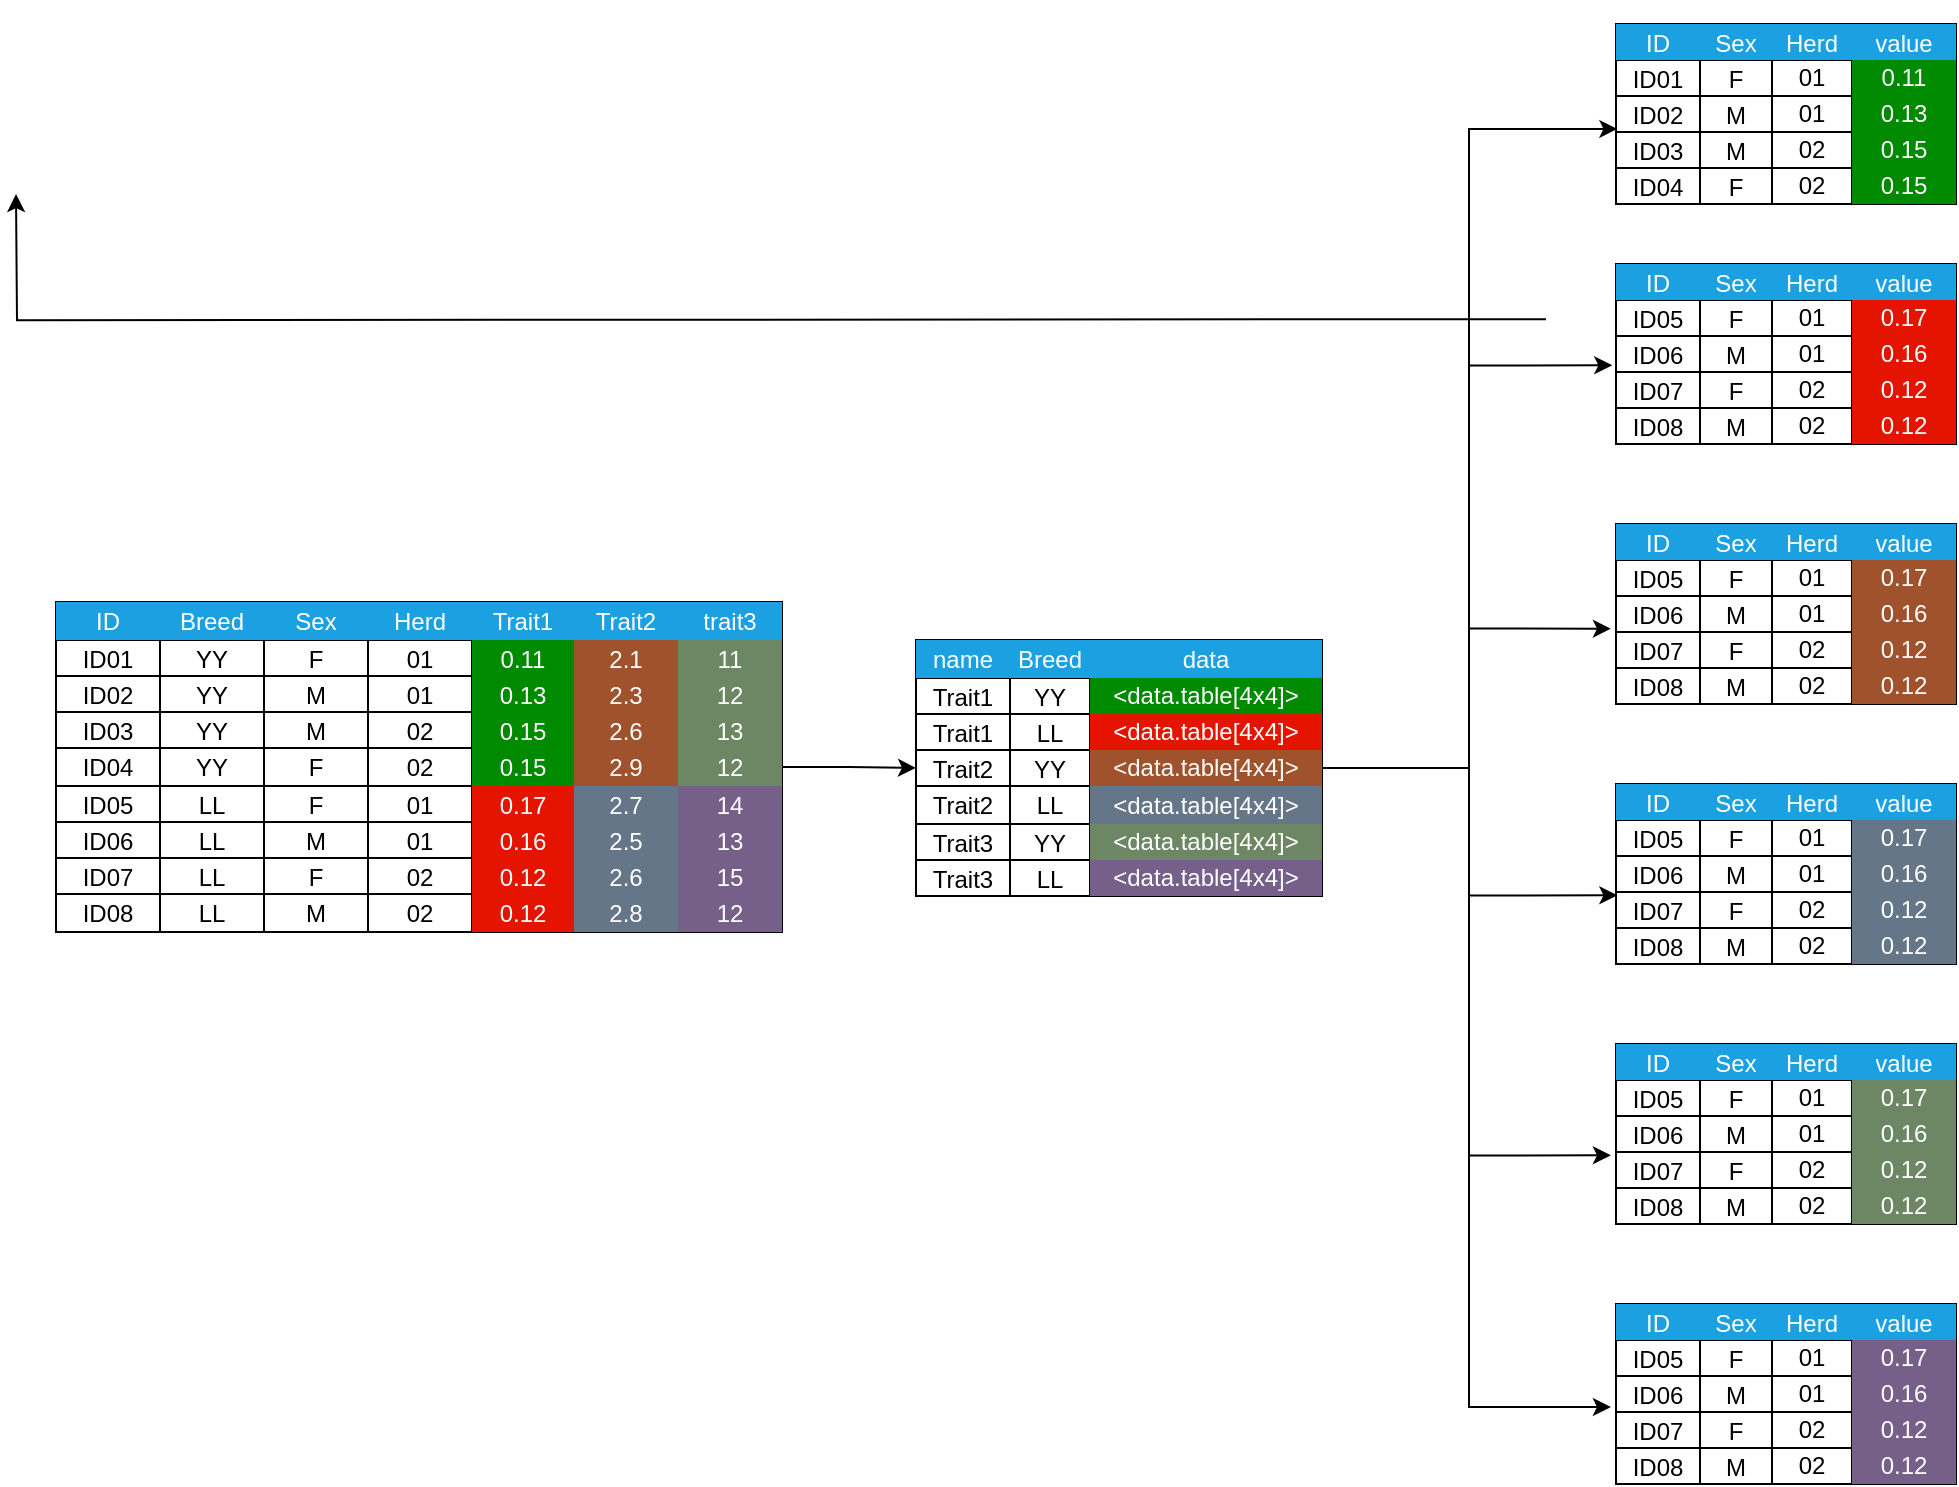 <mxfile version="25.0.3">
  <diagram name="第 1 页" id="mhpocRPgM6YpvWzJm5AR">
    <mxGraphModel dx="1880" dy="1159" grid="1" gridSize="10" guides="1" tooltips="1" connect="1" arrows="1" fold="1" page="1" pageScale="1" pageWidth="1169" pageHeight="827" background="none" math="0" shadow="0">
      <root>
        <mxCell id="0" />
        <mxCell id="1" parent="0" />
        <mxCell id="o0czbUy9zpZLOnQD-D8f-252" value="" style="edgeStyle=orthogonalEdgeStyle;rounded=0;orthogonalLoop=1;jettySize=auto;html=1;" edge="1" parent="1" source="o0czbUy9zpZLOnQD-D8f-43" target="o0czbUy9zpZLOnQD-D8f-179">
          <mxGeometry relative="1" as="geometry" />
        </mxCell>
        <mxCell id="o0czbUy9zpZLOnQD-D8f-43" value="" style="shape=table;startSize=0;container=1;collapsible=0;childLayout=tableLayout;rounded=0;shadow=0;gradientColor=none;swimlaneFillColor=none;verticalAlign=middle;align=center;" vertex="1" parent="1">
          <mxGeometry x="20" y="331" width="363" height="165" as="geometry" />
        </mxCell>
        <mxCell id="o0czbUy9zpZLOnQD-D8f-44" value="" style="shape=tableRow;horizontal=0;startSize=0;swimlaneHead=0;swimlaneBody=0;strokeColor=inherit;top=0;left=0;bottom=0;right=0;collapsible=0;dropTarget=0;fillColor=none;points=[[0,0.5],[1,0.5]];portConstraint=eastwest;verticalAlign=middle;align=center;labelBackgroundColor=#616161;textShadow=0;" vertex="1" parent="o0czbUy9zpZLOnQD-D8f-43">
          <mxGeometry width="363" height="19" as="geometry" />
        </mxCell>
        <mxCell id="o0czbUy9zpZLOnQD-D8f-45" value="ID" style="shape=partialRectangle;html=1;whiteSpace=wrap;connectable=0;strokeColor=#006EAF;overflow=hidden;fillColor=#1ba1e2;top=0;left=0;bottom=0;right=0;pointerEvents=1;verticalAlign=middle;align=center;fontColor=#ffffff;" vertex="1" parent="o0czbUy9zpZLOnQD-D8f-44">
          <mxGeometry width="52" height="19" as="geometry">
            <mxRectangle width="52" height="19" as="alternateBounds" />
          </mxGeometry>
        </mxCell>
        <mxCell id="o0czbUy9zpZLOnQD-D8f-46" value="Breed" style="shape=partialRectangle;html=1;whiteSpace=wrap;connectable=0;strokeColor=#006EAF;overflow=hidden;fillColor=#1ba1e2;top=0;left=0;bottom=0;right=0;pointerEvents=1;verticalAlign=middle;align=center;fontColor=#ffffff;" vertex="1" parent="o0czbUy9zpZLOnQD-D8f-44">
          <mxGeometry x="52" width="52" height="19" as="geometry">
            <mxRectangle width="52" height="19" as="alternateBounds" />
          </mxGeometry>
        </mxCell>
        <mxCell id="o0czbUy9zpZLOnQD-D8f-47" value="Sex" style="shape=partialRectangle;html=1;whiteSpace=wrap;connectable=0;strokeColor=#006EAF;overflow=hidden;fillColor=#1ba1e2;top=0;left=0;bottom=0;right=0;pointerEvents=1;verticalAlign=middle;align=center;fontColor=#ffffff;" vertex="1" parent="o0czbUy9zpZLOnQD-D8f-44">
          <mxGeometry x="104" width="52" height="19" as="geometry">
            <mxRectangle width="52" height="19" as="alternateBounds" />
          </mxGeometry>
        </mxCell>
        <mxCell id="o0czbUy9zpZLOnQD-D8f-48" value="Herd" style="shape=partialRectangle;html=1;whiteSpace=wrap;connectable=0;strokeColor=#006EAF;overflow=hidden;fillColor=#1ba1e2;top=0;left=0;bottom=0;right=0;pointerEvents=1;verticalAlign=middle;align=center;fontColor=#ffffff;" vertex="1" parent="o0czbUy9zpZLOnQD-D8f-44">
          <mxGeometry x="156" width="52" height="19" as="geometry">
            <mxRectangle width="52" height="19" as="alternateBounds" />
          </mxGeometry>
        </mxCell>
        <mxCell id="o0czbUy9zpZLOnQD-D8f-49" value="Trait1" style="shape=partialRectangle;html=1;whiteSpace=wrap;connectable=0;strokeColor=#006EAF;overflow=hidden;fillColor=#1ba1e2;top=0;left=0;bottom=0;right=0;pointerEvents=1;verticalAlign=middle;align=center;fontColor=#ffffff;" vertex="1" parent="o0czbUy9zpZLOnQD-D8f-44">
          <mxGeometry x="208" width="51" height="19" as="geometry">
            <mxRectangle width="51" height="19" as="alternateBounds" />
          </mxGeometry>
        </mxCell>
        <mxCell id="o0czbUy9zpZLOnQD-D8f-50" value="Trait2" style="shape=partialRectangle;html=1;whiteSpace=wrap;connectable=0;strokeColor=#006EAF;overflow=hidden;fillColor=#1ba1e2;top=0;left=0;bottom=0;right=0;pointerEvents=1;verticalAlign=middle;align=center;fontColor=#ffffff;" vertex="1" parent="o0czbUy9zpZLOnQD-D8f-44">
          <mxGeometry x="259" width="52" height="19" as="geometry">
            <mxRectangle width="52" height="19" as="alternateBounds" />
          </mxGeometry>
        </mxCell>
        <mxCell id="o0czbUy9zpZLOnQD-D8f-170" value="trait3" style="shape=partialRectangle;html=1;whiteSpace=wrap;connectable=0;strokeColor=#006EAF;overflow=hidden;fillColor=#1ba1e2;top=0;left=0;bottom=0;right=0;pointerEvents=1;verticalAlign=middle;align=center;fontColor=#ffffff;" vertex="1" parent="o0czbUy9zpZLOnQD-D8f-44">
          <mxGeometry x="311" width="52" height="19" as="geometry">
            <mxRectangle width="52" height="19" as="alternateBounds" />
          </mxGeometry>
        </mxCell>
        <mxCell id="o0czbUy9zpZLOnQD-D8f-51" value="" style="shape=tableRow;horizontal=0;startSize=0;swimlaneHead=0;swimlaneBody=0;strokeColor=inherit;top=0;left=0;bottom=0;right=0;collapsible=0;dropTarget=0;fillColor=none;points=[[0,0.5],[1,0.5]];portConstraint=eastwest;verticalAlign=middle;align=center;" vertex="1" parent="o0czbUy9zpZLOnQD-D8f-43">
          <mxGeometry y="19" width="363" height="18" as="geometry" />
        </mxCell>
        <mxCell id="o0czbUy9zpZLOnQD-D8f-52" value="ID01" style="shape=partialRectangle;html=1;whiteSpace=wrap;connectable=0;strokeColor=inherit;overflow=hidden;fillColor=none;top=0;left=0;bottom=0;right=0;pointerEvents=1;verticalAlign=middle;align=center;" vertex="1" parent="o0czbUy9zpZLOnQD-D8f-51">
          <mxGeometry width="52" height="18" as="geometry">
            <mxRectangle width="52" height="18" as="alternateBounds" />
          </mxGeometry>
        </mxCell>
        <mxCell id="o0czbUy9zpZLOnQD-D8f-53" value="YY" style="shape=partialRectangle;html=1;whiteSpace=wrap;connectable=0;strokeColor=inherit;overflow=hidden;fillColor=none;top=0;left=0;bottom=0;right=0;pointerEvents=1;verticalAlign=middle;align=center;" vertex="1" parent="o0czbUy9zpZLOnQD-D8f-51">
          <mxGeometry x="52" width="52" height="18" as="geometry">
            <mxRectangle width="52" height="18" as="alternateBounds" />
          </mxGeometry>
        </mxCell>
        <mxCell id="o0czbUy9zpZLOnQD-D8f-54" value="F" style="shape=partialRectangle;html=1;whiteSpace=wrap;connectable=0;strokeColor=inherit;overflow=hidden;fillColor=none;top=0;left=0;bottom=0;right=0;pointerEvents=1;verticalAlign=middle;align=center;" vertex="1" parent="o0czbUy9zpZLOnQD-D8f-51">
          <mxGeometry x="104" width="52" height="18" as="geometry">
            <mxRectangle width="52" height="18" as="alternateBounds" />
          </mxGeometry>
        </mxCell>
        <mxCell id="o0czbUy9zpZLOnQD-D8f-55" value="01" style="shape=partialRectangle;html=1;whiteSpace=wrap;connectable=0;strokeColor=inherit;overflow=hidden;fillColor=none;top=0;left=0;bottom=0;right=0;pointerEvents=1;verticalAlign=middle;align=center;" vertex="1" parent="o0czbUy9zpZLOnQD-D8f-51">
          <mxGeometry x="156" width="52" height="18" as="geometry">
            <mxRectangle width="52" height="18" as="alternateBounds" />
          </mxGeometry>
        </mxCell>
        <mxCell id="o0czbUy9zpZLOnQD-D8f-56" value="0.11" style="shape=partialRectangle;html=1;whiteSpace=wrap;connectable=0;strokeColor=#005700;overflow=hidden;fillColor=#008a00;top=0;left=0;bottom=0;right=0;pointerEvents=1;verticalAlign=middle;align=center;fontColor=#ffffff;" vertex="1" parent="o0czbUy9zpZLOnQD-D8f-51">
          <mxGeometry x="208" width="51" height="18" as="geometry">
            <mxRectangle width="51" height="18" as="alternateBounds" />
          </mxGeometry>
        </mxCell>
        <mxCell id="o0czbUy9zpZLOnQD-D8f-57" value="2.1" style="shape=partialRectangle;html=1;whiteSpace=wrap;connectable=0;strokeColor=#6D1F00;overflow=hidden;fillColor=#a0522d;top=0;left=0;bottom=0;right=0;pointerEvents=1;verticalAlign=middle;align=center;fontColor=#ffffff;" vertex="1" parent="o0czbUy9zpZLOnQD-D8f-51">
          <mxGeometry x="259" width="52" height="18" as="geometry">
            <mxRectangle width="52" height="18" as="alternateBounds" />
          </mxGeometry>
        </mxCell>
        <mxCell id="o0czbUy9zpZLOnQD-D8f-171" value="11" style="shape=partialRectangle;html=1;whiteSpace=wrap;connectable=0;strokeColor=#3A5431;overflow=hidden;fillColor=#6d8764;top=0;left=0;bottom=0;right=0;pointerEvents=1;verticalAlign=middle;align=center;fontColor=#ffffff;" vertex="1" parent="o0czbUy9zpZLOnQD-D8f-51">
          <mxGeometry x="311" width="52" height="18" as="geometry">
            <mxRectangle width="52" height="18" as="alternateBounds" />
          </mxGeometry>
        </mxCell>
        <mxCell id="o0czbUy9zpZLOnQD-D8f-58" value="" style="shape=tableRow;horizontal=0;startSize=0;swimlaneHead=0;swimlaneBody=0;strokeColor=inherit;top=0;left=0;bottom=0;right=0;collapsible=0;dropTarget=0;fillColor=none;points=[[0,0.5],[1,0.5]];portConstraint=eastwest;verticalAlign=middle;align=center;" vertex="1" parent="o0czbUy9zpZLOnQD-D8f-43">
          <mxGeometry y="37" width="363" height="18" as="geometry" />
        </mxCell>
        <mxCell id="o0czbUy9zpZLOnQD-D8f-59" value="ID02" style="shape=partialRectangle;html=1;whiteSpace=wrap;connectable=0;strokeColor=inherit;overflow=hidden;fillColor=none;top=0;left=0;bottom=0;right=0;pointerEvents=1;verticalAlign=middle;align=center;" vertex="1" parent="o0czbUy9zpZLOnQD-D8f-58">
          <mxGeometry width="52" height="18" as="geometry">
            <mxRectangle width="52" height="18" as="alternateBounds" />
          </mxGeometry>
        </mxCell>
        <mxCell id="o0czbUy9zpZLOnQD-D8f-60" value="YY" style="shape=partialRectangle;html=1;whiteSpace=wrap;connectable=0;strokeColor=inherit;overflow=hidden;fillColor=none;top=0;left=0;bottom=0;right=0;pointerEvents=1;verticalAlign=middle;align=center;" vertex="1" parent="o0czbUy9zpZLOnQD-D8f-58">
          <mxGeometry x="52" width="52" height="18" as="geometry">
            <mxRectangle width="52" height="18" as="alternateBounds" />
          </mxGeometry>
        </mxCell>
        <mxCell id="o0czbUy9zpZLOnQD-D8f-61" value="M" style="shape=partialRectangle;html=1;whiteSpace=wrap;connectable=0;strokeColor=inherit;overflow=hidden;fillColor=none;top=0;left=0;bottom=0;right=0;pointerEvents=1;verticalAlign=middle;align=center;" vertex="1" parent="o0czbUy9zpZLOnQD-D8f-58">
          <mxGeometry x="104" width="52" height="18" as="geometry">
            <mxRectangle width="52" height="18" as="alternateBounds" />
          </mxGeometry>
        </mxCell>
        <mxCell id="o0czbUy9zpZLOnQD-D8f-62" value="01" style="shape=partialRectangle;html=1;whiteSpace=wrap;connectable=0;strokeColor=inherit;overflow=hidden;fillColor=none;top=0;left=0;bottom=0;right=0;pointerEvents=1;verticalAlign=middle;align=center;" vertex="1" parent="o0czbUy9zpZLOnQD-D8f-58">
          <mxGeometry x="156" width="52" height="18" as="geometry">
            <mxRectangle width="52" height="18" as="alternateBounds" />
          </mxGeometry>
        </mxCell>
        <mxCell id="o0czbUy9zpZLOnQD-D8f-63" value="0.13" style="shape=partialRectangle;html=1;whiteSpace=wrap;connectable=0;strokeColor=#005700;overflow=hidden;fillColor=#008a00;top=0;left=0;bottom=0;right=0;pointerEvents=1;verticalAlign=middle;align=center;fontColor=#ffffff;" vertex="1" parent="o0czbUy9zpZLOnQD-D8f-58">
          <mxGeometry x="208" width="51" height="18" as="geometry">
            <mxRectangle width="51" height="18" as="alternateBounds" />
          </mxGeometry>
        </mxCell>
        <mxCell id="o0czbUy9zpZLOnQD-D8f-64" value="2.3" style="shape=partialRectangle;html=1;whiteSpace=wrap;connectable=0;strokeColor=#6D1F00;overflow=hidden;fillColor=#a0522d;top=0;left=0;bottom=0;right=0;pointerEvents=1;verticalAlign=middle;align=center;fontColor=#ffffff;" vertex="1" parent="o0czbUy9zpZLOnQD-D8f-58">
          <mxGeometry x="259" width="52" height="18" as="geometry">
            <mxRectangle width="52" height="18" as="alternateBounds" />
          </mxGeometry>
        </mxCell>
        <mxCell id="o0czbUy9zpZLOnQD-D8f-172" value="12" style="shape=partialRectangle;html=1;whiteSpace=wrap;connectable=0;strokeColor=#3A5431;overflow=hidden;fillColor=#6d8764;top=0;left=0;bottom=0;right=0;pointerEvents=1;verticalAlign=middle;align=center;fontColor=#ffffff;" vertex="1" parent="o0czbUy9zpZLOnQD-D8f-58">
          <mxGeometry x="311" width="52" height="18" as="geometry">
            <mxRectangle width="52" height="18" as="alternateBounds" />
          </mxGeometry>
        </mxCell>
        <mxCell id="o0czbUy9zpZLOnQD-D8f-65" value="" style="shape=tableRow;horizontal=0;startSize=0;swimlaneHead=0;swimlaneBody=0;strokeColor=inherit;top=0;left=0;bottom=0;right=0;collapsible=0;dropTarget=0;fillColor=none;points=[[0,0.5],[1,0.5]];portConstraint=eastwest;verticalAlign=middle;align=center;" vertex="1" parent="o0czbUy9zpZLOnQD-D8f-43">
          <mxGeometry y="55" width="363" height="18" as="geometry" />
        </mxCell>
        <mxCell id="o0czbUy9zpZLOnQD-D8f-66" value="ID03" style="shape=partialRectangle;html=1;whiteSpace=wrap;connectable=0;strokeColor=inherit;overflow=hidden;fillColor=none;top=0;left=0;bottom=0;right=0;pointerEvents=1;verticalAlign=middle;align=center;" vertex="1" parent="o0czbUy9zpZLOnQD-D8f-65">
          <mxGeometry width="52" height="18" as="geometry">
            <mxRectangle width="52" height="18" as="alternateBounds" />
          </mxGeometry>
        </mxCell>
        <mxCell id="o0czbUy9zpZLOnQD-D8f-67" value="YY" style="shape=partialRectangle;html=1;whiteSpace=wrap;connectable=0;strokeColor=inherit;overflow=hidden;fillColor=none;top=0;left=0;bottom=0;right=0;pointerEvents=1;verticalAlign=middle;align=center;" vertex="1" parent="o0czbUy9zpZLOnQD-D8f-65">
          <mxGeometry x="52" width="52" height="18" as="geometry">
            <mxRectangle width="52" height="18" as="alternateBounds" />
          </mxGeometry>
        </mxCell>
        <mxCell id="o0czbUy9zpZLOnQD-D8f-68" value="M" style="shape=partialRectangle;html=1;whiteSpace=wrap;connectable=0;strokeColor=inherit;overflow=hidden;fillColor=none;top=0;left=0;bottom=0;right=0;pointerEvents=1;verticalAlign=middle;align=center;" vertex="1" parent="o0czbUy9zpZLOnQD-D8f-65">
          <mxGeometry x="104" width="52" height="18" as="geometry">
            <mxRectangle width="52" height="18" as="alternateBounds" />
          </mxGeometry>
        </mxCell>
        <mxCell id="o0czbUy9zpZLOnQD-D8f-69" value="02" style="shape=partialRectangle;html=1;whiteSpace=wrap;connectable=0;strokeColor=inherit;overflow=hidden;fillColor=none;top=0;left=0;bottom=0;right=0;pointerEvents=1;verticalAlign=middle;align=center;" vertex="1" parent="o0czbUy9zpZLOnQD-D8f-65">
          <mxGeometry x="156" width="52" height="18" as="geometry">
            <mxRectangle width="52" height="18" as="alternateBounds" />
          </mxGeometry>
        </mxCell>
        <mxCell id="o0czbUy9zpZLOnQD-D8f-70" value="0.15" style="shape=partialRectangle;html=1;whiteSpace=wrap;connectable=0;strokeColor=#005700;overflow=hidden;fillColor=#008a00;top=0;left=0;bottom=0;right=0;pointerEvents=1;verticalAlign=middle;align=center;fontColor=#ffffff;" vertex="1" parent="o0czbUy9zpZLOnQD-D8f-65">
          <mxGeometry x="208" width="51" height="18" as="geometry">
            <mxRectangle width="51" height="18" as="alternateBounds" />
          </mxGeometry>
        </mxCell>
        <mxCell id="o0czbUy9zpZLOnQD-D8f-71" value="2.6" style="shape=partialRectangle;html=1;whiteSpace=wrap;connectable=0;strokeColor=#6D1F00;overflow=hidden;fillColor=#a0522d;top=0;left=0;bottom=0;right=0;pointerEvents=1;verticalAlign=middle;align=center;fontColor=#ffffff;" vertex="1" parent="o0czbUy9zpZLOnQD-D8f-65">
          <mxGeometry x="259" width="52" height="18" as="geometry">
            <mxRectangle width="52" height="18" as="alternateBounds" />
          </mxGeometry>
        </mxCell>
        <mxCell id="o0czbUy9zpZLOnQD-D8f-173" value="13" style="shape=partialRectangle;html=1;whiteSpace=wrap;connectable=0;strokeColor=#3A5431;overflow=hidden;fillColor=#6d8764;top=0;left=0;bottom=0;right=0;pointerEvents=1;verticalAlign=middle;align=center;fontColor=#ffffff;" vertex="1" parent="o0czbUy9zpZLOnQD-D8f-65">
          <mxGeometry x="311" width="52" height="18" as="geometry">
            <mxRectangle width="52" height="18" as="alternateBounds" />
          </mxGeometry>
        </mxCell>
        <mxCell id="o0czbUy9zpZLOnQD-D8f-72" value="" style="shape=tableRow;horizontal=0;startSize=0;swimlaneHead=0;swimlaneBody=0;strokeColor=inherit;top=0;left=0;bottom=0;right=0;collapsible=0;dropTarget=0;fillColor=none;points=[[0,0.5],[1,0.5]];portConstraint=eastwest;verticalAlign=middle;align=center;" vertex="1" parent="o0czbUy9zpZLOnQD-D8f-43">
          <mxGeometry y="73" width="363" height="19" as="geometry" />
        </mxCell>
        <mxCell id="o0czbUy9zpZLOnQD-D8f-73" value="ID04" style="shape=partialRectangle;html=1;whiteSpace=wrap;connectable=0;strokeColor=inherit;overflow=hidden;fillColor=none;top=0;left=0;bottom=0;right=0;pointerEvents=1;verticalAlign=middle;align=center;" vertex="1" parent="o0czbUy9zpZLOnQD-D8f-72">
          <mxGeometry width="52" height="19" as="geometry">
            <mxRectangle width="52" height="19" as="alternateBounds" />
          </mxGeometry>
        </mxCell>
        <mxCell id="o0czbUy9zpZLOnQD-D8f-74" value="YY" style="shape=partialRectangle;html=1;whiteSpace=wrap;connectable=0;strokeColor=inherit;overflow=hidden;fillColor=none;top=0;left=0;bottom=0;right=0;pointerEvents=1;verticalAlign=middle;align=center;" vertex="1" parent="o0czbUy9zpZLOnQD-D8f-72">
          <mxGeometry x="52" width="52" height="19" as="geometry">
            <mxRectangle width="52" height="19" as="alternateBounds" />
          </mxGeometry>
        </mxCell>
        <mxCell id="o0czbUy9zpZLOnQD-D8f-75" value="F" style="shape=partialRectangle;html=1;whiteSpace=wrap;connectable=0;strokeColor=inherit;overflow=hidden;fillColor=none;top=0;left=0;bottom=0;right=0;pointerEvents=1;verticalAlign=middle;align=center;" vertex="1" parent="o0czbUy9zpZLOnQD-D8f-72">
          <mxGeometry x="104" width="52" height="19" as="geometry">
            <mxRectangle width="52" height="19" as="alternateBounds" />
          </mxGeometry>
        </mxCell>
        <mxCell id="o0czbUy9zpZLOnQD-D8f-76" value="02" style="shape=partialRectangle;html=1;whiteSpace=wrap;connectable=0;strokeColor=inherit;overflow=hidden;fillColor=none;top=0;left=0;bottom=0;right=0;pointerEvents=1;verticalAlign=middle;align=center;" vertex="1" parent="o0czbUy9zpZLOnQD-D8f-72">
          <mxGeometry x="156" width="52" height="19" as="geometry">
            <mxRectangle width="52" height="19" as="alternateBounds" />
          </mxGeometry>
        </mxCell>
        <mxCell id="o0czbUy9zpZLOnQD-D8f-77" value="0.15" style="shape=partialRectangle;html=1;whiteSpace=wrap;connectable=0;strokeColor=#005700;overflow=hidden;fillColor=#008a00;top=0;left=0;bottom=0;right=0;pointerEvents=1;verticalAlign=middle;align=center;fontColor=#ffffff;" vertex="1" parent="o0czbUy9zpZLOnQD-D8f-72">
          <mxGeometry x="208" width="51" height="19" as="geometry">
            <mxRectangle width="51" height="19" as="alternateBounds" />
          </mxGeometry>
        </mxCell>
        <mxCell id="o0czbUy9zpZLOnQD-D8f-78" value="2.9" style="shape=partialRectangle;html=1;whiteSpace=wrap;connectable=0;strokeColor=#6D1F00;overflow=hidden;fillColor=#a0522d;top=0;left=0;bottom=0;right=0;pointerEvents=1;verticalAlign=middle;align=center;fontColor=#ffffff;" vertex="1" parent="o0czbUy9zpZLOnQD-D8f-72">
          <mxGeometry x="259" width="52" height="19" as="geometry">
            <mxRectangle width="52" height="19" as="alternateBounds" />
          </mxGeometry>
        </mxCell>
        <mxCell id="o0czbUy9zpZLOnQD-D8f-174" value="12" style="shape=partialRectangle;html=1;whiteSpace=wrap;connectable=0;strokeColor=#3A5431;overflow=hidden;fillColor=#6d8764;top=0;left=0;bottom=0;right=0;pointerEvents=1;verticalAlign=middle;align=center;fontColor=#ffffff;" vertex="1" parent="o0czbUy9zpZLOnQD-D8f-72">
          <mxGeometry x="311" width="52" height="19" as="geometry">
            <mxRectangle width="52" height="19" as="alternateBounds" />
          </mxGeometry>
        </mxCell>
        <mxCell id="o0czbUy9zpZLOnQD-D8f-79" value="" style="shape=tableRow;horizontal=0;startSize=0;swimlaneHead=0;swimlaneBody=0;strokeColor=inherit;top=0;left=0;bottom=0;right=0;collapsible=0;dropTarget=0;fillColor=none;points=[[0,0.5],[1,0.5]];portConstraint=eastwest;verticalAlign=middle;align=center;" vertex="1" parent="o0czbUy9zpZLOnQD-D8f-43">
          <mxGeometry y="92" width="363" height="18" as="geometry" />
        </mxCell>
        <mxCell id="o0czbUy9zpZLOnQD-D8f-80" value="ID05" style="shape=partialRectangle;html=1;whiteSpace=wrap;connectable=0;strokeColor=inherit;overflow=hidden;fillColor=none;top=0;left=0;bottom=0;right=0;pointerEvents=1;verticalAlign=middle;align=center;" vertex="1" parent="o0czbUy9zpZLOnQD-D8f-79">
          <mxGeometry width="52" height="18" as="geometry">
            <mxRectangle width="52" height="18" as="alternateBounds" />
          </mxGeometry>
        </mxCell>
        <mxCell id="o0czbUy9zpZLOnQD-D8f-81" value="LL" style="shape=partialRectangle;html=1;whiteSpace=wrap;connectable=0;strokeColor=inherit;overflow=hidden;fillColor=none;top=0;left=0;bottom=0;right=0;pointerEvents=1;verticalAlign=middle;align=center;" vertex="1" parent="o0czbUy9zpZLOnQD-D8f-79">
          <mxGeometry x="52" width="52" height="18" as="geometry">
            <mxRectangle width="52" height="18" as="alternateBounds" />
          </mxGeometry>
        </mxCell>
        <mxCell id="o0czbUy9zpZLOnQD-D8f-82" value="F" style="shape=partialRectangle;html=1;whiteSpace=wrap;connectable=0;strokeColor=inherit;overflow=hidden;fillColor=none;top=0;left=0;bottom=0;right=0;pointerEvents=1;verticalAlign=middle;align=center;" vertex="1" parent="o0czbUy9zpZLOnQD-D8f-79">
          <mxGeometry x="104" width="52" height="18" as="geometry">
            <mxRectangle width="52" height="18" as="alternateBounds" />
          </mxGeometry>
        </mxCell>
        <mxCell id="o0czbUy9zpZLOnQD-D8f-83" value="01" style="shape=partialRectangle;html=1;whiteSpace=wrap;connectable=0;strokeColor=inherit;overflow=hidden;fillColor=none;top=0;left=0;bottom=0;right=0;pointerEvents=1;verticalAlign=middle;align=center;" vertex="1" parent="o0czbUy9zpZLOnQD-D8f-79">
          <mxGeometry x="156" width="52" height="18" as="geometry">
            <mxRectangle width="52" height="18" as="alternateBounds" />
          </mxGeometry>
        </mxCell>
        <mxCell id="o0czbUy9zpZLOnQD-D8f-84" value="0.17" style="shape=partialRectangle;html=1;whiteSpace=wrap;connectable=0;strokeColor=#B20000;overflow=hidden;fillColor=#e51400;top=0;left=0;bottom=0;right=0;pointerEvents=1;verticalAlign=middle;align=center;fontColor=#ffffff;" vertex="1" parent="o0czbUy9zpZLOnQD-D8f-79">
          <mxGeometry x="208" width="51" height="18" as="geometry">
            <mxRectangle width="51" height="18" as="alternateBounds" />
          </mxGeometry>
        </mxCell>
        <mxCell id="o0czbUy9zpZLOnQD-D8f-85" value="2.7" style="shape=partialRectangle;html=1;whiteSpace=wrap;connectable=0;strokeColor=#314354;overflow=hidden;fillColor=#647687;top=0;left=0;bottom=0;right=0;pointerEvents=1;verticalAlign=middle;align=center;fontColor=#ffffff;" vertex="1" parent="o0czbUy9zpZLOnQD-D8f-79">
          <mxGeometry x="259" width="52" height="18" as="geometry">
            <mxRectangle width="52" height="18" as="alternateBounds" />
          </mxGeometry>
        </mxCell>
        <mxCell id="o0czbUy9zpZLOnQD-D8f-175" value="14" style="shape=partialRectangle;html=1;whiteSpace=wrap;connectable=0;strokeColor=#432D57;overflow=hidden;fillColor=#76608a;top=0;left=0;bottom=0;right=0;pointerEvents=1;verticalAlign=middle;align=center;fontColor=#ffffff;" vertex="1" parent="o0czbUy9zpZLOnQD-D8f-79">
          <mxGeometry x="311" width="52" height="18" as="geometry">
            <mxRectangle width="52" height="18" as="alternateBounds" />
          </mxGeometry>
        </mxCell>
        <mxCell id="o0czbUy9zpZLOnQD-D8f-86" value="" style="shape=tableRow;horizontal=0;startSize=0;swimlaneHead=0;swimlaneBody=0;strokeColor=inherit;top=0;left=0;bottom=0;right=0;collapsible=0;dropTarget=0;fillColor=none;points=[[0,0.5],[1,0.5]];portConstraint=eastwest;verticalAlign=middle;align=center;" vertex="1" parent="o0czbUy9zpZLOnQD-D8f-43">
          <mxGeometry y="110" width="363" height="18" as="geometry" />
        </mxCell>
        <mxCell id="o0czbUy9zpZLOnQD-D8f-87" value="ID06" style="shape=partialRectangle;html=1;whiteSpace=wrap;connectable=0;strokeColor=inherit;overflow=hidden;fillColor=none;top=0;left=0;bottom=0;right=0;pointerEvents=1;verticalAlign=middle;align=center;" vertex="1" parent="o0czbUy9zpZLOnQD-D8f-86">
          <mxGeometry width="52" height="18" as="geometry">
            <mxRectangle width="52" height="18" as="alternateBounds" />
          </mxGeometry>
        </mxCell>
        <mxCell id="o0czbUy9zpZLOnQD-D8f-88" value="LL" style="shape=partialRectangle;html=1;whiteSpace=wrap;connectable=0;strokeColor=inherit;overflow=hidden;fillColor=none;top=0;left=0;bottom=0;right=0;pointerEvents=1;verticalAlign=middle;align=center;" vertex="1" parent="o0czbUy9zpZLOnQD-D8f-86">
          <mxGeometry x="52" width="52" height="18" as="geometry">
            <mxRectangle width="52" height="18" as="alternateBounds" />
          </mxGeometry>
        </mxCell>
        <mxCell id="o0czbUy9zpZLOnQD-D8f-89" value="M" style="shape=partialRectangle;html=1;whiteSpace=wrap;connectable=0;strokeColor=inherit;overflow=hidden;fillColor=none;top=0;left=0;bottom=0;right=0;pointerEvents=1;verticalAlign=middle;align=center;" vertex="1" parent="o0czbUy9zpZLOnQD-D8f-86">
          <mxGeometry x="104" width="52" height="18" as="geometry">
            <mxRectangle width="52" height="18" as="alternateBounds" />
          </mxGeometry>
        </mxCell>
        <mxCell id="o0czbUy9zpZLOnQD-D8f-90" value="01" style="shape=partialRectangle;html=1;whiteSpace=wrap;connectable=0;strokeColor=inherit;overflow=hidden;fillColor=none;top=0;left=0;bottom=0;right=0;pointerEvents=1;verticalAlign=middle;align=center;" vertex="1" parent="o0czbUy9zpZLOnQD-D8f-86">
          <mxGeometry x="156" width="52" height="18" as="geometry">
            <mxRectangle width="52" height="18" as="alternateBounds" />
          </mxGeometry>
        </mxCell>
        <mxCell id="o0czbUy9zpZLOnQD-D8f-91" value="0.16" style="shape=partialRectangle;html=1;whiteSpace=wrap;connectable=0;strokeColor=#B20000;overflow=hidden;fillColor=#e51400;top=0;left=0;bottom=0;right=0;pointerEvents=1;verticalAlign=middle;align=center;fontColor=#ffffff;" vertex="1" parent="o0czbUy9zpZLOnQD-D8f-86">
          <mxGeometry x="208" width="51" height="18" as="geometry">
            <mxRectangle width="51" height="18" as="alternateBounds" />
          </mxGeometry>
        </mxCell>
        <mxCell id="o0czbUy9zpZLOnQD-D8f-92" value="2.5" style="shape=partialRectangle;html=1;whiteSpace=wrap;connectable=0;strokeColor=#314354;overflow=hidden;fillColor=#647687;top=0;left=0;bottom=0;right=0;pointerEvents=1;verticalAlign=middle;align=center;fontColor=#ffffff;" vertex="1" parent="o0czbUy9zpZLOnQD-D8f-86">
          <mxGeometry x="259" width="52" height="18" as="geometry">
            <mxRectangle width="52" height="18" as="alternateBounds" />
          </mxGeometry>
        </mxCell>
        <mxCell id="o0czbUy9zpZLOnQD-D8f-176" value="13" style="shape=partialRectangle;html=1;whiteSpace=wrap;connectable=0;strokeColor=#432D57;overflow=hidden;fillColor=#76608a;top=0;left=0;bottom=0;right=0;pointerEvents=1;verticalAlign=middle;align=center;fontColor=#ffffff;" vertex="1" parent="o0czbUy9zpZLOnQD-D8f-86">
          <mxGeometry x="311" width="52" height="18" as="geometry">
            <mxRectangle width="52" height="18" as="alternateBounds" />
          </mxGeometry>
        </mxCell>
        <mxCell id="o0czbUy9zpZLOnQD-D8f-93" value="" style="shape=tableRow;horizontal=0;startSize=0;swimlaneHead=0;swimlaneBody=0;strokeColor=inherit;top=0;left=0;bottom=0;right=0;collapsible=0;dropTarget=0;fillColor=none;points=[[0,0.5],[1,0.5]];portConstraint=eastwest;verticalAlign=middle;align=center;" vertex="1" parent="o0czbUy9zpZLOnQD-D8f-43">
          <mxGeometry y="128" width="363" height="18" as="geometry" />
        </mxCell>
        <mxCell id="o0czbUy9zpZLOnQD-D8f-94" value="ID07" style="shape=partialRectangle;html=1;whiteSpace=wrap;connectable=0;strokeColor=inherit;overflow=hidden;fillColor=none;top=0;left=0;bottom=0;right=0;pointerEvents=1;verticalAlign=middle;align=center;" vertex="1" parent="o0czbUy9zpZLOnQD-D8f-93">
          <mxGeometry width="52" height="18" as="geometry">
            <mxRectangle width="52" height="18" as="alternateBounds" />
          </mxGeometry>
        </mxCell>
        <mxCell id="o0czbUy9zpZLOnQD-D8f-95" value="LL" style="shape=partialRectangle;html=1;whiteSpace=wrap;connectable=0;strokeColor=inherit;overflow=hidden;fillColor=none;top=0;left=0;bottom=0;right=0;pointerEvents=1;verticalAlign=middle;align=center;" vertex="1" parent="o0czbUy9zpZLOnQD-D8f-93">
          <mxGeometry x="52" width="52" height="18" as="geometry">
            <mxRectangle width="52" height="18" as="alternateBounds" />
          </mxGeometry>
        </mxCell>
        <mxCell id="o0czbUy9zpZLOnQD-D8f-96" value="F" style="shape=partialRectangle;html=1;whiteSpace=wrap;connectable=0;strokeColor=inherit;overflow=hidden;fillColor=none;top=0;left=0;bottom=0;right=0;pointerEvents=1;verticalAlign=middle;align=center;" vertex="1" parent="o0czbUy9zpZLOnQD-D8f-93">
          <mxGeometry x="104" width="52" height="18" as="geometry">
            <mxRectangle width="52" height="18" as="alternateBounds" />
          </mxGeometry>
        </mxCell>
        <mxCell id="o0czbUy9zpZLOnQD-D8f-97" value="02" style="shape=partialRectangle;html=1;whiteSpace=wrap;connectable=0;strokeColor=inherit;overflow=hidden;fillColor=none;top=0;left=0;bottom=0;right=0;pointerEvents=1;verticalAlign=middle;align=center;" vertex="1" parent="o0czbUy9zpZLOnQD-D8f-93">
          <mxGeometry x="156" width="52" height="18" as="geometry">
            <mxRectangle width="52" height="18" as="alternateBounds" />
          </mxGeometry>
        </mxCell>
        <mxCell id="o0czbUy9zpZLOnQD-D8f-98" value="0.12" style="shape=partialRectangle;html=1;whiteSpace=wrap;connectable=0;strokeColor=#B20000;overflow=hidden;fillColor=#e51400;top=0;left=0;bottom=0;right=0;pointerEvents=1;verticalAlign=middle;align=center;fontColor=#ffffff;" vertex="1" parent="o0czbUy9zpZLOnQD-D8f-93">
          <mxGeometry x="208" width="51" height="18" as="geometry">
            <mxRectangle width="51" height="18" as="alternateBounds" />
          </mxGeometry>
        </mxCell>
        <mxCell id="o0czbUy9zpZLOnQD-D8f-99" value="2.6" style="shape=partialRectangle;html=1;whiteSpace=wrap;connectable=0;strokeColor=#314354;overflow=hidden;fillColor=#647687;top=0;left=0;bottom=0;right=0;pointerEvents=1;verticalAlign=middle;align=center;fontColor=#ffffff;" vertex="1" parent="o0czbUy9zpZLOnQD-D8f-93">
          <mxGeometry x="259" width="52" height="18" as="geometry">
            <mxRectangle width="52" height="18" as="alternateBounds" />
          </mxGeometry>
        </mxCell>
        <mxCell id="o0czbUy9zpZLOnQD-D8f-177" value="15" style="shape=partialRectangle;html=1;whiteSpace=wrap;connectable=0;strokeColor=#432D57;overflow=hidden;fillColor=#76608a;top=0;left=0;bottom=0;right=0;pointerEvents=1;verticalAlign=middle;align=center;fontColor=#ffffff;" vertex="1" parent="o0czbUy9zpZLOnQD-D8f-93">
          <mxGeometry x="311" width="52" height="18" as="geometry">
            <mxRectangle width="52" height="18" as="alternateBounds" />
          </mxGeometry>
        </mxCell>
        <mxCell id="o0czbUy9zpZLOnQD-D8f-163" style="shape=tableRow;horizontal=0;startSize=0;swimlaneHead=0;swimlaneBody=0;strokeColor=inherit;top=0;left=0;bottom=0;right=0;collapsible=0;dropTarget=0;fillColor=none;points=[[0,0.5],[1,0.5]];portConstraint=eastwest;verticalAlign=middle;align=center;" vertex="1" parent="o0czbUy9zpZLOnQD-D8f-43">
          <mxGeometry y="146" width="363" height="19" as="geometry" />
        </mxCell>
        <mxCell id="o0czbUy9zpZLOnQD-D8f-164" value="ID08" style="shape=partialRectangle;html=1;whiteSpace=wrap;connectable=0;strokeColor=inherit;overflow=hidden;fillColor=none;top=0;left=0;bottom=0;right=0;pointerEvents=1;verticalAlign=middle;align=center;" vertex="1" parent="o0czbUy9zpZLOnQD-D8f-163">
          <mxGeometry width="52" height="19" as="geometry">
            <mxRectangle width="52" height="19" as="alternateBounds" />
          </mxGeometry>
        </mxCell>
        <mxCell id="o0czbUy9zpZLOnQD-D8f-165" value="LL" style="shape=partialRectangle;html=1;whiteSpace=wrap;connectable=0;strokeColor=inherit;overflow=hidden;fillColor=none;top=0;left=0;bottom=0;right=0;pointerEvents=1;verticalAlign=middle;align=center;" vertex="1" parent="o0czbUy9zpZLOnQD-D8f-163">
          <mxGeometry x="52" width="52" height="19" as="geometry">
            <mxRectangle width="52" height="19" as="alternateBounds" />
          </mxGeometry>
        </mxCell>
        <mxCell id="o0czbUy9zpZLOnQD-D8f-166" value="M" style="shape=partialRectangle;html=1;whiteSpace=wrap;connectable=0;strokeColor=inherit;overflow=hidden;fillColor=none;top=0;left=0;bottom=0;right=0;pointerEvents=1;verticalAlign=middle;align=center;" vertex="1" parent="o0czbUy9zpZLOnQD-D8f-163">
          <mxGeometry x="104" width="52" height="19" as="geometry">
            <mxRectangle width="52" height="19" as="alternateBounds" />
          </mxGeometry>
        </mxCell>
        <mxCell id="o0czbUy9zpZLOnQD-D8f-167" value="02" style="shape=partialRectangle;html=1;whiteSpace=wrap;connectable=0;strokeColor=inherit;overflow=hidden;fillColor=none;top=0;left=0;bottom=0;right=0;pointerEvents=1;verticalAlign=middle;align=center;" vertex="1" parent="o0czbUy9zpZLOnQD-D8f-163">
          <mxGeometry x="156" width="52" height="19" as="geometry">
            <mxRectangle width="52" height="19" as="alternateBounds" />
          </mxGeometry>
        </mxCell>
        <mxCell id="o0czbUy9zpZLOnQD-D8f-168" value="0.12" style="shape=partialRectangle;html=1;whiteSpace=wrap;connectable=0;strokeColor=#B20000;overflow=hidden;fillColor=#e51400;top=0;left=0;bottom=0;right=0;pointerEvents=1;verticalAlign=middle;align=center;fontColor=#ffffff;" vertex="1" parent="o0czbUy9zpZLOnQD-D8f-163">
          <mxGeometry x="208" width="51" height="19" as="geometry">
            <mxRectangle width="51" height="19" as="alternateBounds" />
          </mxGeometry>
        </mxCell>
        <mxCell id="o0czbUy9zpZLOnQD-D8f-169" value="2.8" style="shape=partialRectangle;html=1;whiteSpace=wrap;connectable=0;strokeColor=#314354;overflow=hidden;fillColor=#647687;top=0;left=0;bottom=0;right=0;pointerEvents=1;verticalAlign=middle;align=center;fontColor=#ffffff;" vertex="1" parent="o0czbUy9zpZLOnQD-D8f-163">
          <mxGeometry x="259" width="52" height="19" as="geometry">
            <mxRectangle width="52" height="19" as="alternateBounds" />
          </mxGeometry>
        </mxCell>
        <mxCell id="o0czbUy9zpZLOnQD-D8f-178" value="12" style="shape=partialRectangle;html=1;whiteSpace=wrap;connectable=0;strokeColor=#432D57;overflow=hidden;fillColor=#76608a;top=0;left=0;bottom=0;right=0;pointerEvents=1;verticalAlign=middle;align=center;fontColor=#ffffff;" vertex="1" parent="o0czbUy9zpZLOnQD-D8f-163">
          <mxGeometry x="311" width="52" height="19" as="geometry">
            <mxRectangle width="52" height="19" as="alternateBounds" />
          </mxGeometry>
        </mxCell>
        <mxCell id="o0czbUy9zpZLOnQD-D8f-179" value="" style="shape=table;startSize=0;container=1;collapsible=0;childLayout=tableLayout;rounded=0;shadow=0;gradientColor=none;swimlaneFillColor=none;verticalAlign=middle;align=center;" vertex="1" parent="1">
          <mxGeometry x="450" y="350" width="203" height="128" as="geometry" />
        </mxCell>
        <mxCell id="o0czbUy9zpZLOnQD-D8f-180" value="" style="shape=tableRow;horizontal=0;startSize=0;swimlaneHead=0;swimlaneBody=0;strokeColor=inherit;top=0;left=0;bottom=0;right=0;collapsible=0;dropTarget=0;fillColor=none;points=[[0,0.5],[1,0.5]];portConstraint=eastwest;verticalAlign=middle;align=center;labelBackgroundColor=#616161;textShadow=0;" vertex="1" parent="o0czbUy9zpZLOnQD-D8f-179">
          <mxGeometry width="203" height="19" as="geometry" />
        </mxCell>
        <mxCell id="o0czbUy9zpZLOnQD-D8f-181" value="name" style="shape=partialRectangle;html=1;whiteSpace=wrap;connectable=0;strokeColor=#006EAF;overflow=hidden;fillColor=#1ba1e2;top=0;left=0;bottom=0;right=0;pointerEvents=1;verticalAlign=middle;align=center;fontColor=#ffffff;" vertex="1" parent="o0czbUy9zpZLOnQD-D8f-180">
          <mxGeometry width="47" height="19" as="geometry">
            <mxRectangle width="47" height="19" as="alternateBounds" />
          </mxGeometry>
        </mxCell>
        <mxCell id="o0czbUy9zpZLOnQD-D8f-182" value="Breed" style="shape=partialRectangle;html=1;whiteSpace=wrap;connectable=0;strokeColor=#006EAF;overflow=hidden;fillColor=#1ba1e2;top=0;left=0;bottom=0;right=0;pointerEvents=1;verticalAlign=middle;align=center;fontColor=#ffffff;" vertex="1" parent="o0czbUy9zpZLOnQD-D8f-180">
          <mxGeometry x="47" width="40" height="19" as="geometry">
            <mxRectangle width="40" height="19" as="alternateBounds" />
          </mxGeometry>
        </mxCell>
        <mxCell id="o0czbUy9zpZLOnQD-D8f-183" value="data" style="shape=partialRectangle;html=1;whiteSpace=wrap;connectable=0;strokeColor=#006EAF;overflow=hidden;fillColor=#1ba1e2;top=0;left=0;bottom=0;right=0;pointerEvents=1;verticalAlign=middle;align=center;fontColor=#ffffff;" vertex="1" parent="o0czbUy9zpZLOnQD-D8f-180">
          <mxGeometry x="87" width="116" height="19" as="geometry">
            <mxRectangle width="116" height="19" as="alternateBounds" />
          </mxGeometry>
        </mxCell>
        <mxCell id="o0czbUy9zpZLOnQD-D8f-188" value="" style="shape=tableRow;horizontal=0;startSize=0;swimlaneHead=0;swimlaneBody=0;strokeColor=inherit;top=0;left=0;bottom=0;right=0;collapsible=0;dropTarget=0;fillColor=none;points=[[0,0.5],[1,0.5]];portConstraint=eastwest;verticalAlign=middle;align=center;" vertex="1" parent="o0czbUy9zpZLOnQD-D8f-179">
          <mxGeometry y="19" width="203" height="18" as="geometry" />
        </mxCell>
        <mxCell id="o0czbUy9zpZLOnQD-D8f-189" value="Trait1" style="shape=partialRectangle;html=1;whiteSpace=wrap;connectable=0;strokeColor=inherit;overflow=hidden;fillColor=none;top=0;left=0;bottom=0;right=0;pointerEvents=1;verticalAlign=middle;align=center;" vertex="1" parent="o0czbUy9zpZLOnQD-D8f-188">
          <mxGeometry width="47" height="18" as="geometry">
            <mxRectangle width="47" height="18" as="alternateBounds" />
          </mxGeometry>
        </mxCell>
        <mxCell id="o0czbUy9zpZLOnQD-D8f-190" value="YY" style="shape=partialRectangle;html=1;whiteSpace=wrap;connectable=0;strokeColor=inherit;overflow=hidden;fillColor=none;top=0;left=0;bottom=0;right=0;pointerEvents=1;verticalAlign=middle;align=center;" vertex="1" parent="o0czbUy9zpZLOnQD-D8f-188">
          <mxGeometry x="47" width="40" height="18" as="geometry">
            <mxRectangle width="40" height="18" as="alternateBounds" />
          </mxGeometry>
        </mxCell>
        <mxCell id="o0czbUy9zpZLOnQD-D8f-191" value="&amp;lt;data.table[4x4]&amp;gt;" style="shape=partialRectangle;whiteSpace=wrap;connectable=0;strokeColor=#005700;overflow=hidden;fillColor=#008a00;top=0;left=0;bottom=0;right=0;pointerEvents=1;verticalAlign=bottom;align=center;html=1;fontColor=#ffffff;" vertex="1" parent="o0czbUy9zpZLOnQD-D8f-188">
          <mxGeometry x="87" width="116" height="18" as="geometry">
            <mxRectangle width="116" height="18" as="alternateBounds" />
          </mxGeometry>
        </mxCell>
        <mxCell id="o0czbUy9zpZLOnQD-D8f-196" value="" style="shape=tableRow;horizontal=0;startSize=0;swimlaneHead=0;swimlaneBody=0;strokeColor=inherit;top=0;left=0;bottom=0;right=0;collapsible=0;dropTarget=0;fillColor=none;points=[[0,0.5],[1,0.5]];portConstraint=eastwest;verticalAlign=middle;align=center;" vertex="1" parent="o0czbUy9zpZLOnQD-D8f-179">
          <mxGeometry y="37" width="203" height="18" as="geometry" />
        </mxCell>
        <mxCell id="o0czbUy9zpZLOnQD-D8f-197" value="Trait1" style="shape=partialRectangle;html=1;whiteSpace=wrap;connectable=0;strokeColor=inherit;overflow=hidden;fillColor=none;top=0;left=0;bottom=0;right=0;pointerEvents=1;verticalAlign=middle;align=center;" vertex="1" parent="o0czbUy9zpZLOnQD-D8f-196">
          <mxGeometry width="47" height="18" as="geometry">
            <mxRectangle width="47" height="18" as="alternateBounds" />
          </mxGeometry>
        </mxCell>
        <mxCell id="o0czbUy9zpZLOnQD-D8f-198" value="LL" style="shape=partialRectangle;html=1;whiteSpace=wrap;connectable=0;strokeColor=inherit;overflow=hidden;fillColor=none;top=0;left=0;bottom=0;right=0;pointerEvents=1;verticalAlign=middle;align=center;" vertex="1" parent="o0czbUy9zpZLOnQD-D8f-196">
          <mxGeometry x="47" width="40" height="18" as="geometry">
            <mxRectangle width="40" height="18" as="alternateBounds" />
          </mxGeometry>
        </mxCell>
        <mxCell id="o0czbUy9zpZLOnQD-D8f-199" value="&amp;lt;data.table[4x4]&amp;gt;" style="shape=partialRectangle;whiteSpace=wrap;connectable=0;strokeColor=#B20000;overflow=hidden;fillColor=#e51400;top=0;left=0;bottom=0;right=0;pointerEvents=1;verticalAlign=bottom;align=center;html=1;fontColor=#ffffff;" vertex="1" parent="o0czbUy9zpZLOnQD-D8f-196">
          <mxGeometry x="87" width="116" height="18" as="geometry">
            <mxRectangle width="116" height="18" as="alternateBounds" />
          </mxGeometry>
        </mxCell>
        <mxCell id="o0czbUy9zpZLOnQD-D8f-204" value="" style="shape=tableRow;horizontal=0;startSize=0;swimlaneHead=0;swimlaneBody=0;strokeColor=inherit;top=0;left=0;bottom=0;right=0;collapsible=0;dropTarget=0;fillColor=none;points=[[0,0.5],[1,0.5]];portConstraint=eastwest;verticalAlign=middle;align=center;" vertex="1" parent="o0czbUy9zpZLOnQD-D8f-179">
          <mxGeometry y="55" width="203" height="18" as="geometry" />
        </mxCell>
        <mxCell id="o0czbUy9zpZLOnQD-D8f-205" value="Trait2" style="shape=partialRectangle;html=1;whiteSpace=wrap;connectable=0;strokeColor=inherit;overflow=hidden;fillColor=none;top=0;left=0;bottom=0;right=0;pointerEvents=1;verticalAlign=middle;align=center;" vertex="1" parent="o0czbUy9zpZLOnQD-D8f-204">
          <mxGeometry width="47" height="18" as="geometry">
            <mxRectangle width="47" height="18" as="alternateBounds" />
          </mxGeometry>
        </mxCell>
        <mxCell id="o0czbUy9zpZLOnQD-D8f-206" value="YY" style="shape=partialRectangle;html=1;whiteSpace=wrap;connectable=0;strokeColor=inherit;overflow=hidden;fillColor=none;top=0;left=0;bottom=0;right=0;pointerEvents=1;verticalAlign=middle;align=center;" vertex="1" parent="o0czbUy9zpZLOnQD-D8f-204">
          <mxGeometry x="47" width="40" height="18" as="geometry">
            <mxRectangle width="40" height="18" as="alternateBounds" />
          </mxGeometry>
        </mxCell>
        <mxCell id="o0czbUy9zpZLOnQD-D8f-207" value="&amp;lt;data.table[4x4]&amp;gt;" style="shape=partialRectangle;whiteSpace=wrap;connectable=0;strokeColor=#6D1F00;overflow=hidden;fillColor=#a0522d;top=0;left=0;bottom=0;right=0;pointerEvents=1;verticalAlign=bottom;align=center;html=1;fontColor=#ffffff;" vertex="1" parent="o0czbUy9zpZLOnQD-D8f-204">
          <mxGeometry x="87" width="116" height="18" as="geometry">
            <mxRectangle width="116" height="18" as="alternateBounds" />
          </mxGeometry>
        </mxCell>
        <mxCell id="o0czbUy9zpZLOnQD-D8f-212" value="" style="shape=tableRow;horizontal=0;startSize=0;swimlaneHead=0;swimlaneBody=0;strokeColor=inherit;top=0;left=0;bottom=0;right=0;collapsible=0;dropTarget=0;fillColor=none;points=[[0,0.5],[1,0.5]];portConstraint=eastwest;verticalAlign=middle;align=center;" vertex="1" parent="o0czbUy9zpZLOnQD-D8f-179">
          <mxGeometry y="73" width="203" height="19" as="geometry" />
        </mxCell>
        <mxCell id="o0czbUy9zpZLOnQD-D8f-213" value="Trait2" style="shape=partialRectangle;html=1;whiteSpace=wrap;connectable=0;strokeColor=inherit;overflow=hidden;fillColor=none;top=0;left=0;bottom=0;right=0;pointerEvents=1;verticalAlign=middle;align=center;" vertex="1" parent="o0czbUy9zpZLOnQD-D8f-212">
          <mxGeometry width="47" height="19" as="geometry">
            <mxRectangle width="47" height="19" as="alternateBounds" />
          </mxGeometry>
        </mxCell>
        <mxCell id="o0czbUy9zpZLOnQD-D8f-214" value="LL" style="shape=partialRectangle;html=1;whiteSpace=wrap;connectable=0;strokeColor=inherit;overflow=hidden;fillColor=none;top=0;left=0;bottom=0;right=0;pointerEvents=1;verticalAlign=middle;align=center;" vertex="1" parent="o0czbUy9zpZLOnQD-D8f-212">
          <mxGeometry x="47" width="40" height="19" as="geometry">
            <mxRectangle width="40" height="19" as="alternateBounds" />
          </mxGeometry>
        </mxCell>
        <mxCell id="o0czbUy9zpZLOnQD-D8f-215" value="&amp;lt;data.table[4x4]&amp;gt;" style="shape=partialRectangle;whiteSpace=wrap;connectable=0;strokeColor=#314354;overflow=hidden;fillColor=#647687;top=0;left=0;bottom=0;right=0;pointerEvents=1;verticalAlign=bottom;align=center;html=1;fontColor=#ffffff;" vertex="1" parent="o0czbUy9zpZLOnQD-D8f-212">
          <mxGeometry x="87" width="116" height="19" as="geometry">
            <mxRectangle width="116" height="19" as="alternateBounds" />
          </mxGeometry>
        </mxCell>
        <mxCell id="o0czbUy9zpZLOnQD-D8f-220" value="" style="shape=tableRow;horizontal=0;startSize=0;swimlaneHead=0;swimlaneBody=0;strokeColor=inherit;top=0;left=0;bottom=0;right=0;collapsible=0;dropTarget=0;fillColor=none;points=[[0,0.5],[1,0.5]];portConstraint=eastwest;verticalAlign=middle;align=center;" vertex="1" parent="o0czbUy9zpZLOnQD-D8f-179">
          <mxGeometry y="92" width="203" height="18" as="geometry" />
        </mxCell>
        <mxCell id="o0czbUy9zpZLOnQD-D8f-221" value="Trait3" style="shape=partialRectangle;html=1;whiteSpace=wrap;connectable=0;strokeColor=inherit;overflow=hidden;fillColor=none;top=0;left=0;bottom=0;right=0;pointerEvents=1;verticalAlign=middle;align=center;" vertex="1" parent="o0czbUy9zpZLOnQD-D8f-220">
          <mxGeometry width="47" height="18" as="geometry">
            <mxRectangle width="47" height="18" as="alternateBounds" />
          </mxGeometry>
        </mxCell>
        <mxCell id="o0czbUy9zpZLOnQD-D8f-222" value="YY" style="shape=partialRectangle;html=1;whiteSpace=wrap;connectable=0;strokeColor=inherit;overflow=hidden;fillColor=none;top=0;left=0;bottom=0;right=0;pointerEvents=1;verticalAlign=middle;align=center;" vertex="1" parent="o0czbUy9zpZLOnQD-D8f-220">
          <mxGeometry x="47" width="40" height="18" as="geometry">
            <mxRectangle width="40" height="18" as="alternateBounds" />
          </mxGeometry>
        </mxCell>
        <mxCell id="o0czbUy9zpZLOnQD-D8f-223" value="&amp;lt;data.table[4x4]&amp;gt;" style="shape=partialRectangle;whiteSpace=wrap;connectable=0;strokeColor=#3A5431;overflow=hidden;fillColor=#6d8764;top=0;left=0;bottom=0;right=0;pointerEvents=1;verticalAlign=bottom;align=center;html=1;fontColor=#ffffff;" vertex="1" parent="o0czbUy9zpZLOnQD-D8f-220">
          <mxGeometry x="87" width="116" height="18" as="geometry">
            <mxRectangle width="116" height="18" as="alternateBounds" />
          </mxGeometry>
        </mxCell>
        <mxCell id="o0czbUy9zpZLOnQD-D8f-228" value="" style="shape=tableRow;horizontal=0;startSize=0;swimlaneHead=0;swimlaneBody=0;strokeColor=inherit;top=0;left=0;bottom=0;right=0;collapsible=0;dropTarget=0;fillColor=none;points=[[0,0.5],[1,0.5]];portConstraint=eastwest;verticalAlign=middle;align=center;" vertex="1" parent="o0czbUy9zpZLOnQD-D8f-179">
          <mxGeometry y="110" width="203" height="18" as="geometry" />
        </mxCell>
        <mxCell id="o0czbUy9zpZLOnQD-D8f-229" value="Trait3" style="shape=partialRectangle;html=1;whiteSpace=wrap;connectable=0;strokeColor=inherit;overflow=hidden;fillColor=none;top=0;left=0;bottom=0;right=0;pointerEvents=1;verticalAlign=middle;align=center;" vertex="1" parent="o0czbUy9zpZLOnQD-D8f-228">
          <mxGeometry width="47" height="18" as="geometry">
            <mxRectangle width="47" height="18" as="alternateBounds" />
          </mxGeometry>
        </mxCell>
        <mxCell id="o0czbUy9zpZLOnQD-D8f-230" value="LL" style="shape=partialRectangle;html=1;whiteSpace=wrap;connectable=0;strokeColor=inherit;overflow=hidden;fillColor=none;top=0;left=0;bottom=0;right=0;pointerEvents=1;verticalAlign=middle;align=center;" vertex="1" parent="o0czbUy9zpZLOnQD-D8f-228">
          <mxGeometry x="47" width="40" height="18" as="geometry">
            <mxRectangle width="40" height="18" as="alternateBounds" />
          </mxGeometry>
        </mxCell>
        <mxCell id="o0czbUy9zpZLOnQD-D8f-231" value="&amp;lt;data.table[4x4]&amp;gt;" style="shape=partialRectangle;whiteSpace=wrap;connectable=0;strokeColor=#432D57;overflow=hidden;fillColor=#76608a;top=0;left=0;bottom=0;right=0;pointerEvents=1;verticalAlign=bottom;align=center;html=1;fontColor=#ffffff;" vertex="1" parent="o0czbUy9zpZLOnQD-D8f-228">
          <mxGeometry x="87" width="116" height="18" as="geometry">
            <mxRectangle width="116" height="18" as="alternateBounds" />
          </mxGeometry>
        </mxCell>
        <mxCell id="o0czbUy9zpZLOnQD-D8f-291" value="" style="edgeStyle=orthogonalEdgeStyle;rounded=0;orthogonalLoop=1;jettySize=auto;html=1;" edge="1" parent="1">
          <mxGeometry relative="1" as="geometry">
            <mxPoint x="765.0" y="189.583" as="sourcePoint" />
            <mxPoint x="NaN" y="127" as="targetPoint" />
          </mxGeometry>
        </mxCell>
        <mxCell id="o0czbUy9zpZLOnQD-D8f-341" style="edgeStyle=orthogonalEdgeStyle;rounded=0;orthogonalLoop=1;jettySize=auto;html=1;exitX=1;exitY=0.5;exitDx=0;exitDy=0;entryX=0.004;entryY=-0.086;entryDx=0;entryDy=0;entryPerimeter=0;" edge="1" parent="1" source="o0czbUy9zpZLOnQD-D8f-179" target="o0czbUy9zpZLOnQD-D8f-319">
          <mxGeometry relative="1" as="geometry" />
        </mxCell>
        <mxCell id="o0czbUy9zpZLOnQD-D8f-477" value="" style="group" vertex="1" connectable="0" parent="1">
          <mxGeometry x="800" y="30" width="170" height="730" as="geometry" />
        </mxCell>
        <mxCell id="o0czbUy9zpZLOnQD-D8f-302" value="" style="shape=table;startSize=0;container=1;collapsible=0;childLayout=tableLayout;rounded=0;shadow=0;gradientColor=none;swimlaneFillColor=none;verticalAlign=middle;align=center;" vertex="1" parent="o0czbUy9zpZLOnQD-D8f-477">
          <mxGeometry y="12" width="170" height="90" as="geometry" />
        </mxCell>
        <mxCell id="o0czbUy9zpZLOnQD-D8f-303" value="" style="shape=tableRow;horizontal=0;startSize=0;swimlaneHead=0;swimlaneBody=0;strokeColor=inherit;top=0;left=0;bottom=0;right=0;collapsible=0;dropTarget=0;fillColor=none;points=[[0,0.5],[1,0.5]];portConstraint=eastwest;verticalAlign=middle;align=center;labelBackgroundColor=#616161;textShadow=0;" vertex="1" parent="o0czbUy9zpZLOnQD-D8f-302">
          <mxGeometry width="170" height="18" as="geometry" />
        </mxCell>
        <mxCell id="o0czbUy9zpZLOnQD-D8f-304" value="ID" style="shape=partialRectangle;html=1;whiteSpace=wrap;connectable=0;strokeColor=#006EAF;overflow=hidden;fillColor=#1ba1e2;top=0;left=0;bottom=0;right=0;pointerEvents=1;verticalAlign=middle;align=center;fontColor=#ffffff;" vertex="1" parent="o0czbUy9zpZLOnQD-D8f-303">
          <mxGeometry width="42" height="18" as="geometry">
            <mxRectangle width="42" height="18" as="alternateBounds" />
          </mxGeometry>
        </mxCell>
        <mxCell id="o0czbUy9zpZLOnQD-D8f-305" value="Sex" style="shape=partialRectangle;html=1;whiteSpace=wrap;connectable=0;strokeColor=#006EAF;overflow=hidden;fillColor=#1ba1e2;top=0;left=0;bottom=0;right=0;pointerEvents=1;verticalAlign=middle;align=center;fontColor=#ffffff;" vertex="1" parent="o0czbUy9zpZLOnQD-D8f-303">
          <mxGeometry x="42" width="36" height="18" as="geometry">
            <mxRectangle width="36" height="18" as="alternateBounds" />
          </mxGeometry>
        </mxCell>
        <mxCell id="o0czbUy9zpZLOnQD-D8f-306" value="Herd" style="shape=partialRectangle;html=1;whiteSpace=wrap;connectable=0;strokeColor=#006EAF;overflow=hidden;fillColor=#1ba1e2;top=0;left=0;bottom=0;right=0;pointerEvents=1;verticalAlign=middle;align=center;fontColor=#ffffff;" vertex="1" parent="o0czbUy9zpZLOnQD-D8f-303">
          <mxGeometry x="78" width="40" height="18" as="geometry">
            <mxRectangle width="40" height="18" as="alternateBounds" />
          </mxGeometry>
        </mxCell>
        <mxCell id="o0czbUy9zpZLOnQD-D8f-334" value="value" style="shape=partialRectangle;html=1;whiteSpace=wrap;connectable=0;strokeColor=#006EAF;overflow=hidden;fillColor=#1ba1e2;top=0;left=0;bottom=0;right=0;pointerEvents=1;verticalAlign=middle;align=center;fontColor=#ffffff;" vertex="1" parent="o0czbUy9zpZLOnQD-D8f-303">
          <mxGeometry x="118" width="52" height="18" as="geometry">
            <mxRectangle width="52" height="18" as="alternateBounds" />
          </mxGeometry>
        </mxCell>
        <mxCell id="o0czbUy9zpZLOnQD-D8f-311" value="" style="shape=tableRow;horizontal=0;startSize=0;swimlaneHead=0;swimlaneBody=0;strokeColor=inherit;top=0;left=0;bottom=0;right=0;collapsible=0;dropTarget=0;fillColor=none;points=[[0,0.5],[1,0.5]];portConstraint=eastwest;verticalAlign=middle;align=center;" vertex="1" parent="o0czbUy9zpZLOnQD-D8f-302">
          <mxGeometry y="18" width="170" height="18" as="geometry" />
        </mxCell>
        <mxCell id="o0czbUy9zpZLOnQD-D8f-312" value="ID01" style="shape=partialRectangle;html=1;whiteSpace=wrap;connectable=0;strokeColor=inherit;overflow=hidden;fillColor=none;top=0;left=0;bottom=0;right=0;pointerEvents=1;verticalAlign=middle;align=center;" vertex="1" parent="o0czbUy9zpZLOnQD-D8f-311">
          <mxGeometry width="42" height="18" as="geometry">
            <mxRectangle width="42" height="18" as="alternateBounds" />
          </mxGeometry>
        </mxCell>
        <mxCell id="o0czbUy9zpZLOnQD-D8f-313" value="F" style="shape=partialRectangle;html=1;whiteSpace=wrap;connectable=0;strokeColor=inherit;overflow=hidden;fillColor=none;top=0;left=0;bottom=0;right=0;pointerEvents=1;verticalAlign=middle;align=center;" vertex="1" parent="o0czbUy9zpZLOnQD-D8f-311">
          <mxGeometry x="42" width="36" height="18" as="geometry">
            <mxRectangle width="36" height="18" as="alternateBounds" />
          </mxGeometry>
        </mxCell>
        <mxCell id="o0czbUy9zpZLOnQD-D8f-314" value="01" style="shape=partialRectangle;whiteSpace=wrap;connectable=0;overflow=hidden;fillColor=none;top=0;left=0;bottom=0;right=0;pointerEvents=1;verticalAlign=bottom;align=center;html=1;" vertex="1" parent="o0czbUy9zpZLOnQD-D8f-311">
          <mxGeometry x="78" width="40" height="18" as="geometry">
            <mxRectangle width="40" height="18" as="alternateBounds" />
          </mxGeometry>
        </mxCell>
        <mxCell id="o0czbUy9zpZLOnQD-D8f-336" value="0.11" style="shape=partialRectangle;whiteSpace=wrap;connectable=0;strokeColor=#005700;overflow=hidden;fillColor=#008a00;top=0;left=0;bottom=0;right=0;pointerEvents=1;verticalAlign=bottom;align=center;html=1;fontColor=#ffffff;" vertex="1" parent="o0czbUy9zpZLOnQD-D8f-311">
          <mxGeometry x="118" width="52" height="18" as="geometry">
            <mxRectangle width="52" height="18" as="alternateBounds" />
          </mxGeometry>
        </mxCell>
        <mxCell id="o0czbUy9zpZLOnQD-D8f-315" value="" style="shape=tableRow;horizontal=0;startSize=0;swimlaneHead=0;swimlaneBody=0;strokeColor=inherit;top=0;left=0;bottom=0;right=0;collapsible=0;dropTarget=0;fillColor=none;points=[[0,0.5],[1,0.5]];portConstraint=eastwest;verticalAlign=middle;align=center;" vertex="1" parent="o0czbUy9zpZLOnQD-D8f-302">
          <mxGeometry y="36" width="170" height="18" as="geometry" />
        </mxCell>
        <mxCell id="o0czbUy9zpZLOnQD-D8f-316" value="ID02" style="shape=partialRectangle;html=1;whiteSpace=wrap;connectable=0;strokeColor=inherit;overflow=hidden;fillColor=none;top=0;left=0;bottom=0;right=0;pointerEvents=1;verticalAlign=middle;align=center;" vertex="1" parent="o0czbUy9zpZLOnQD-D8f-315">
          <mxGeometry width="42" height="18" as="geometry">
            <mxRectangle width="42" height="18" as="alternateBounds" />
          </mxGeometry>
        </mxCell>
        <mxCell id="o0czbUy9zpZLOnQD-D8f-317" value="M" style="shape=partialRectangle;html=1;whiteSpace=wrap;connectable=0;strokeColor=inherit;overflow=hidden;fillColor=none;top=0;left=0;bottom=0;right=0;pointerEvents=1;verticalAlign=middle;align=center;" vertex="1" parent="o0czbUy9zpZLOnQD-D8f-315">
          <mxGeometry x="42" width="36" height="18" as="geometry">
            <mxRectangle width="36" height="18" as="alternateBounds" />
          </mxGeometry>
        </mxCell>
        <mxCell id="o0czbUy9zpZLOnQD-D8f-318" value="01" style="shape=partialRectangle;whiteSpace=wrap;connectable=0;overflow=hidden;fillColor=none;top=0;left=0;bottom=0;right=0;pointerEvents=1;verticalAlign=bottom;align=center;html=1;" vertex="1" parent="o0czbUy9zpZLOnQD-D8f-315">
          <mxGeometry x="78" width="40" height="18" as="geometry">
            <mxRectangle width="40" height="18" as="alternateBounds" />
          </mxGeometry>
        </mxCell>
        <mxCell id="o0czbUy9zpZLOnQD-D8f-337" value="0.13" style="shape=partialRectangle;whiteSpace=wrap;connectable=0;strokeColor=#005700;overflow=hidden;fillColor=#008a00;top=0;left=0;bottom=0;right=0;pointerEvents=1;verticalAlign=bottom;align=center;html=1;fontColor=#ffffff;" vertex="1" parent="o0czbUy9zpZLOnQD-D8f-315">
          <mxGeometry x="118" width="52" height="18" as="geometry">
            <mxRectangle width="52" height="18" as="alternateBounds" />
          </mxGeometry>
        </mxCell>
        <mxCell id="o0czbUy9zpZLOnQD-D8f-319" value="" style="shape=tableRow;horizontal=0;startSize=0;swimlaneHead=0;swimlaneBody=0;strokeColor=inherit;top=0;left=0;bottom=0;right=0;collapsible=0;dropTarget=0;fillColor=none;points=[[0,0.5],[1,0.5]];portConstraint=eastwest;verticalAlign=middle;align=center;" vertex="1" parent="o0czbUy9zpZLOnQD-D8f-302">
          <mxGeometry y="54" width="170" height="18" as="geometry" />
        </mxCell>
        <mxCell id="o0czbUy9zpZLOnQD-D8f-320" value="ID03" style="shape=partialRectangle;html=1;whiteSpace=wrap;connectable=0;strokeColor=inherit;overflow=hidden;fillColor=none;top=0;left=0;bottom=0;right=0;pointerEvents=1;verticalAlign=middle;align=center;" vertex="1" parent="o0czbUy9zpZLOnQD-D8f-319">
          <mxGeometry width="42" height="18" as="geometry">
            <mxRectangle width="42" height="18" as="alternateBounds" />
          </mxGeometry>
        </mxCell>
        <mxCell id="o0czbUy9zpZLOnQD-D8f-321" value="M" style="shape=partialRectangle;html=1;whiteSpace=wrap;connectable=0;strokeColor=inherit;overflow=hidden;fillColor=none;top=0;left=0;bottom=0;right=0;pointerEvents=1;verticalAlign=middle;align=center;" vertex="1" parent="o0czbUy9zpZLOnQD-D8f-319">
          <mxGeometry x="42" width="36" height="18" as="geometry">
            <mxRectangle width="36" height="18" as="alternateBounds" />
          </mxGeometry>
        </mxCell>
        <mxCell id="o0czbUy9zpZLOnQD-D8f-322" value="02" style="shape=partialRectangle;whiteSpace=wrap;connectable=0;overflow=hidden;fillColor=none;top=0;left=0;bottom=0;right=0;pointerEvents=1;verticalAlign=bottom;align=center;html=1;" vertex="1" parent="o0czbUy9zpZLOnQD-D8f-319">
          <mxGeometry x="78" width="40" height="18" as="geometry">
            <mxRectangle width="40" height="18" as="alternateBounds" />
          </mxGeometry>
        </mxCell>
        <mxCell id="o0czbUy9zpZLOnQD-D8f-338" value="0.15" style="shape=partialRectangle;whiteSpace=wrap;connectable=0;strokeColor=#005700;overflow=hidden;fillColor=#008a00;top=0;left=0;bottom=0;right=0;pointerEvents=1;verticalAlign=bottom;align=center;html=1;fontColor=#ffffff;" vertex="1" parent="o0czbUy9zpZLOnQD-D8f-319">
          <mxGeometry x="118" width="52" height="18" as="geometry">
            <mxRectangle width="52" height="18" as="alternateBounds" />
          </mxGeometry>
        </mxCell>
        <mxCell id="o0czbUy9zpZLOnQD-D8f-323" value="" style="shape=tableRow;horizontal=0;startSize=0;swimlaneHead=0;swimlaneBody=0;strokeColor=inherit;top=0;left=0;bottom=0;right=0;collapsible=0;dropTarget=0;fillColor=none;points=[[0,0.5],[1,0.5]];portConstraint=eastwest;verticalAlign=middle;align=center;" vertex="1" parent="o0czbUy9zpZLOnQD-D8f-302">
          <mxGeometry y="72" width="170" height="18" as="geometry" />
        </mxCell>
        <mxCell id="o0czbUy9zpZLOnQD-D8f-324" value="ID04" style="shape=partialRectangle;html=1;whiteSpace=wrap;connectable=0;strokeColor=inherit;overflow=hidden;fillColor=none;top=0;left=0;bottom=0;right=0;pointerEvents=1;verticalAlign=middle;align=center;" vertex="1" parent="o0czbUy9zpZLOnQD-D8f-323">
          <mxGeometry width="42" height="18" as="geometry">
            <mxRectangle width="42" height="18" as="alternateBounds" />
          </mxGeometry>
        </mxCell>
        <mxCell id="o0czbUy9zpZLOnQD-D8f-325" value="F" style="shape=partialRectangle;html=1;whiteSpace=wrap;connectable=0;strokeColor=inherit;overflow=hidden;fillColor=none;top=0;left=0;bottom=0;right=0;pointerEvents=1;verticalAlign=middle;align=center;" vertex="1" parent="o0czbUy9zpZLOnQD-D8f-323">
          <mxGeometry x="42" width="36" height="18" as="geometry">
            <mxRectangle width="36" height="18" as="alternateBounds" />
          </mxGeometry>
        </mxCell>
        <mxCell id="o0czbUy9zpZLOnQD-D8f-326" value="02" style="shape=partialRectangle;whiteSpace=wrap;connectable=0;overflow=hidden;fillColor=none;top=0;left=0;bottom=0;right=0;pointerEvents=1;verticalAlign=bottom;align=center;html=1;" vertex="1" parent="o0czbUy9zpZLOnQD-D8f-323">
          <mxGeometry x="78" width="40" height="18" as="geometry">
            <mxRectangle width="40" height="18" as="alternateBounds" />
          </mxGeometry>
        </mxCell>
        <mxCell id="o0czbUy9zpZLOnQD-D8f-339" value="0.15" style="shape=partialRectangle;whiteSpace=wrap;connectable=0;strokeColor=#005700;overflow=hidden;fillColor=#008a00;top=0;left=0;bottom=0;right=0;pointerEvents=1;verticalAlign=bottom;align=center;html=1;fontColor=#ffffff;" vertex="1" parent="o0czbUy9zpZLOnQD-D8f-323">
          <mxGeometry x="118" width="52" height="18" as="geometry">
            <mxRectangle width="52" height="18" as="alternateBounds" />
          </mxGeometry>
        </mxCell>
        <mxCell id="o0czbUy9zpZLOnQD-D8f-344" value="" style="shape=table;startSize=0;container=1;collapsible=0;childLayout=tableLayout;rounded=0;shadow=0;gradientColor=none;swimlaneFillColor=none;verticalAlign=middle;align=center;" vertex="1" parent="o0czbUy9zpZLOnQD-D8f-477">
          <mxGeometry y="132" width="170" height="90" as="geometry" />
        </mxCell>
        <mxCell id="o0czbUy9zpZLOnQD-D8f-345" value="" style="shape=tableRow;horizontal=0;startSize=0;swimlaneHead=0;swimlaneBody=0;strokeColor=inherit;top=0;left=0;bottom=0;right=0;collapsible=0;dropTarget=0;fillColor=none;points=[[0,0.5],[1,0.5]];portConstraint=eastwest;verticalAlign=middle;align=center;labelBackgroundColor=#616161;textShadow=0;" vertex="1" parent="o0czbUy9zpZLOnQD-D8f-344">
          <mxGeometry width="170" height="18" as="geometry" />
        </mxCell>
        <mxCell id="o0czbUy9zpZLOnQD-D8f-346" value="ID" style="shape=partialRectangle;html=1;whiteSpace=wrap;connectable=0;strokeColor=#006EAF;overflow=hidden;fillColor=#1ba1e2;top=0;left=0;bottom=0;right=0;pointerEvents=1;verticalAlign=middle;align=center;fontColor=#ffffff;" vertex="1" parent="o0czbUy9zpZLOnQD-D8f-345">
          <mxGeometry width="42" height="18" as="geometry">
            <mxRectangle width="42" height="18" as="alternateBounds" />
          </mxGeometry>
        </mxCell>
        <mxCell id="o0czbUy9zpZLOnQD-D8f-347" value="Sex" style="shape=partialRectangle;html=1;whiteSpace=wrap;connectable=0;strokeColor=#006EAF;overflow=hidden;fillColor=#1ba1e2;top=0;left=0;bottom=0;right=0;pointerEvents=1;verticalAlign=middle;align=center;fontColor=#ffffff;" vertex="1" parent="o0czbUy9zpZLOnQD-D8f-345">
          <mxGeometry x="42" width="36" height="18" as="geometry">
            <mxRectangle width="36" height="18" as="alternateBounds" />
          </mxGeometry>
        </mxCell>
        <mxCell id="o0czbUy9zpZLOnQD-D8f-348" value="Herd" style="shape=partialRectangle;html=1;whiteSpace=wrap;connectable=0;strokeColor=#006EAF;overflow=hidden;fillColor=#1ba1e2;top=0;left=0;bottom=0;right=0;pointerEvents=1;verticalAlign=middle;align=center;fontColor=#ffffff;" vertex="1" parent="o0czbUy9zpZLOnQD-D8f-345">
          <mxGeometry x="78" width="40" height="18" as="geometry">
            <mxRectangle width="40" height="18" as="alternateBounds" />
          </mxGeometry>
        </mxCell>
        <mxCell id="o0czbUy9zpZLOnQD-D8f-349" value="value" style="shape=partialRectangle;html=1;whiteSpace=wrap;connectable=0;strokeColor=#006EAF;overflow=hidden;fillColor=#1ba1e2;top=0;left=0;bottom=0;right=0;pointerEvents=1;verticalAlign=middle;align=center;fontColor=#ffffff;" vertex="1" parent="o0czbUy9zpZLOnQD-D8f-345">
          <mxGeometry x="118" width="52" height="18" as="geometry">
            <mxRectangle width="52" height="18" as="alternateBounds" />
          </mxGeometry>
        </mxCell>
        <mxCell id="o0czbUy9zpZLOnQD-D8f-350" value="" style="shape=tableRow;horizontal=0;startSize=0;swimlaneHead=0;swimlaneBody=0;strokeColor=inherit;top=0;left=0;bottom=0;right=0;collapsible=0;dropTarget=0;fillColor=none;points=[[0,0.5],[1,0.5]];portConstraint=eastwest;verticalAlign=middle;align=center;" vertex="1" parent="o0czbUy9zpZLOnQD-D8f-344">
          <mxGeometry y="18" width="170" height="18" as="geometry" />
        </mxCell>
        <mxCell id="o0czbUy9zpZLOnQD-D8f-351" value="ID05" style="shape=partialRectangle;html=1;whiteSpace=wrap;connectable=0;strokeColor=inherit;overflow=hidden;fillColor=none;top=0;left=0;bottom=0;right=0;pointerEvents=1;verticalAlign=middle;align=center;" vertex="1" parent="o0czbUy9zpZLOnQD-D8f-350">
          <mxGeometry width="42" height="18" as="geometry">
            <mxRectangle width="42" height="18" as="alternateBounds" />
          </mxGeometry>
        </mxCell>
        <mxCell id="o0czbUy9zpZLOnQD-D8f-352" value="F" style="shape=partialRectangle;html=1;whiteSpace=wrap;connectable=0;strokeColor=inherit;overflow=hidden;fillColor=none;top=0;left=0;bottom=0;right=0;pointerEvents=1;verticalAlign=middle;align=center;" vertex="1" parent="o0czbUy9zpZLOnQD-D8f-350">
          <mxGeometry x="42" width="36" height="18" as="geometry">
            <mxRectangle width="36" height="18" as="alternateBounds" />
          </mxGeometry>
        </mxCell>
        <mxCell id="o0czbUy9zpZLOnQD-D8f-353" value="01" style="shape=partialRectangle;whiteSpace=wrap;connectable=0;overflow=hidden;fillColor=none;top=0;left=0;bottom=0;right=0;pointerEvents=1;verticalAlign=bottom;align=center;html=1;" vertex="1" parent="o0czbUy9zpZLOnQD-D8f-350">
          <mxGeometry x="78" width="40" height="18" as="geometry">
            <mxRectangle width="40" height="18" as="alternateBounds" />
          </mxGeometry>
        </mxCell>
        <mxCell id="o0czbUy9zpZLOnQD-D8f-354" value="0.17" style="shape=partialRectangle;whiteSpace=wrap;connectable=0;strokeColor=#B20000;overflow=hidden;fillColor=#e51400;top=0;left=0;bottom=0;right=0;pointerEvents=1;verticalAlign=bottom;align=center;html=1;fontColor=#ffffff;" vertex="1" parent="o0czbUy9zpZLOnQD-D8f-350">
          <mxGeometry x="118" width="52" height="18" as="geometry">
            <mxRectangle width="52" height="18" as="alternateBounds" />
          </mxGeometry>
        </mxCell>
        <mxCell id="o0czbUy9zpZLOnQD-D8f-355" value="" style="shape=tableRow;horizontal=0;startSize=0;swimlaneHead=0;swimlaneBody=0;strokeColor=inherit;top=0;left=0;bottom=0;right=0;collapsible=0;dropTarget=0;fillColor=none;points=[[0,0.5],[1,0.5]];portConstraint=eastwest;verticalAlign=middle;align=center;" vertex="1" parent="o0czbUy9zpZLOnQD-D8f-344">
          <mxGeometry y="36" width="170" height="18" as="geometry" />
        </mxCell>
        <mxCell id="o0czbUy9zpZLOnQD-D8f-356" value="ID06" style="shape=partialRectangle;html=1;whiteSpace=wrap;connectable=0;strokeColor=inherit;overflow=hidden;fillColor=none;top=0;left=0;bottom=0;right=0;pointerEvents=1;verticalAlign=middle;align=center;" vertex="1" parent="o0czbUy9zpZLOnQD-D8f-355">
          <mxGeometry width="42" height="18" as="geometry">
            <mxRectangle width="42" height="18" as="alternateBounds" />
          </mxGeometry>
        </mxCell>
        <mxCell id="o0czbUy9zpZLOnQD-D8f-357" value="M" style="shape=partialRectangle;html=1;whiteSpace=wrap;connectable=0;strokeColor=inherit;overflow=hidden;fillColor=none;top=0;left=0;bottom=0;right=0;pointerEvents=1;verticalAlign=middle;align=center;" vertex="1" parent="o0czbUy9zpZLOnQD-D8f-355">
          <mxGeometry x="42" width="36" height="18" as="geometry">
            <mxRectangle width="36" height="18" as="alternateBounds" />
          </mxGeometry>
        </mxCell>
        <mxCell id="o0czbUy9zpZLOnQD-D8f-358" value="01" style="shape=partialRectangle;whiteSpace=wrap;connectable=0;overflow=hidden;fillColor=none;top=0;left=0;bottom=0;right=0;pointerEvents=1;verticalAlign=bottom;align=center;html=1;" vertex="1" parent="o0czbUy9zpZLOnQD-D8f-355">
          <mxGeometry x="78" width="40" height="18" as="geometry">
            <mxRectangle width="40" height="18" as="alternateBounds" />
          </mxGeometry>
        </mxCell>
        <mxCell id="o0czbUy9zpZLOnQD-D8f-359" value="0.16" style="shape=partialRectangle;whiteSpace=wrap;connectable=0;strokeColor=#B20000;overflow=hidden;fillColor=#e51400;top=0;left=0;bottom=0;right=0;pointerEvents=1;verticalAlign=bottom;align=center;html=1;fontColor=#ffffff;" vertex="1" parent="o0czbUy9zpZLOnQD-D8f-355">
          <mxGeometry x="118" width="52" height="18" as="geometry">
            <mxRectangle width="52" height="18" as="alternateBounds" />
          </mxGeometry>
        </mxCell>
        <mxCell id="o0czbUy9zpZLOnQD-D8f-360" value="" style="shape=tableRow;horizontal=0;startSize=0;swimlaneHead=0;swimlaneBody=0;strokeColor=inherit;top=0;left=0;bottom=0;right=0;collapsible=0;dropTarget=0;fillColor=none;points=[[0,0.5],[1,0.5]];portConstraint=eastwest;verticalAlign=middle;align=center;" vertex="1" parent="o0czbUy9zpZLOnQD-D8f-344">
          <mxGeometry y="54" width="170" height="18" as="geometry" />
        </mxCell>
        <mxCell id="o0czbUy9zpZLOnQD-D8f-361" value="ID07" style="shape=partialRectangle;html=1;whiteSpace=wrap;connectable=0;strokeColor=inherit;overflow=hidden;fillColor=none;top=0;left=0;bottom=0;right=0;pointerEvents=1;verticalAlign=middle;align=center;" vertex="1" parent="o0czbUy9zpZLOnQD-D8f-360">
          <mxGeometry width="42" height="18" as="geometry">
            <mxRectangle width="42" height="18" as="alternateBounds" />
          </mxGeometry>
        </mxCell>
        <mxCell id="o0czbUy9zpZLOnQD-D8f-362" value="F" style="shape=partialRectangle;html=1;whiteSpace=wrap;connectable=0;strokeColor=inherit;overflow=hidden;fillColor=none;top=0;left=0;bottom=0;right=0;pointerEvents=1;verticalAlign=middle;align=center;" vertex="1" parent="o0czbUy9zpZLOnQD-D8f-360">
          <mxGeometry x="42" width="36" height="18" as="geometry">
            <mxRectangle width="36" height="18" as="alternateBounds" />
          </mxGeometry>
        </mxCell>
        <mxCell id="o0czbUy9zpZLOnQD-D8f-363" value="02" style="shape=partialRectangle;whiteSpace=wrap;connectable=0;overflow=hidden;fillColor=none;top=0;left=0;bottom=0;right=0;pointerEvents=1;verticalAlign=bottom;align=center;html=1;" vertex="1" parent="o0czbUy9zpZLOnQD-D8f-360">
          <mxGeometry x="78" width="40" height="18" as="geometry">
            <mxRectangle width="40" height="18" as="alternateBounds" />
          </mxGeometry>
        </mxCell>
        <mxCell id="o0czbUy9zpZLOnQD-D8f-364" value="0.12" style="shape=partialRectangle;whiteSpace=wrap;connectable=0;strokeColor=#B20000;overflow=hidden;fillColor=#e51400;top=0;left=0;bottom=0;right=0;pointerEvents=1;verticalAlign=bottom;align=center;html=1;fontColor=#ffffff;" vertex="1" parent="o0czbUy9zpZLOnQD-D8f-360">
          <mxGeometry x="118" width="52" height="18" as="geometry">
            <mxRectangle width="52" height="18" as="alternateBounds" />
          </mxGeometry>
        </mxCell>
        <mxCell id="o0czbUy9zpZLOnQD-D8f-365" value="" style="shape=tableRow;horizontal=0;startSize=0;swimlaneHead=0;swimlaneBody=0;strokeColor=inherit;top=0;left=0;bottom=0;right=0;collapsible=0;dropTarget=0;fillColor=none;points=[[0,0.5],[1,0.5]];portConstraint=eastwest;verticalAlign=middle;align=center;" vertex="1" parent="o0czbUy9zpZLOnQD-D8f-344">
          <mxGeometry y="72" width="170" height="18" as="geometry" />
        </mxCell>
        <mxCell id="o0czbUy9zpZLOnQD-D8f-366" value="ID08" style="shape=partialRectangle;html=1;whiteSpace=wrap;connectable=0;strokeColor=inherit;overflow=hidden;fillColor=none;top=0;left=0;bottom=0;right=0;pointerEvents=1;verticalAlign=middle;align=center;" vertex="1" parent="o0czbUy9zpZLOnQD-D8f-365">
          <mxGeometry width="42" height="18" as="geometry">
            <mxRectangle width="42" height="18" as="alternateBounds" />
          </mxGeometry>
        </mxCell>
        <mxCell id="o0czbUy9zpZLOnQD-D8f-367" value="M" style="shape=partialRectangle;html=1;whiteSpace=wrap;connectable=0;strokeColor=inherit;overflow=hidden;fillColor=none;top=0;left=0;bottom=0;right=0;pointerEvents=1;verticalAlign=middle;align=center;" vertex="1" parent="o0czbUy9zpZLOnQD-D8f-365">
          <mxGeometry x="42" width="36" height="18" as="geometry">
            <mxRectangle width="36" height="18" as="alternateBounds" />
          </mxGeometry>
        </mxCell>
        <mxCell id="o0czbUy9zpZLOnQD-D8f-368" value="02" style="shape=partialRectangle;whiteSpace=wrap;connectable=0;overflow=hidden;fillColor=none;top=0;left=0;bottom=0;right=0;pointerEvents=1;verticalAlign=bottom;align=center;html=1;" vertex="1" parent="o0czbUy9zpZLOnQD-D8f-365">
          <mxGeometry x="78" width="40" height="18" as="geometry">
            <mxRectangle width="40" height="18" as="alternateBounds" />
          </mxGeometry>
        </mxCell>
        <mxCell id="o0czbUy9zpZLOnQD-D8f-369" value="0.12" style="shape=partialRectangle;whiteSpace=wrap;connectable=0;strokeColor=#B20000;overflow=hidden;fillColor=#e51400;top=0;left=0;bottom=0;right=0;pointerEvents=1;verticalAlign=bottom;align=center;html=1;fontColor=#ffffff;" vertex="1" parent="o0czbUy9zpZLOnQD-D8f-365">
          <mxGeometry x="118" width="52" height="18" as="geometry">
            <mxRectangle width="52" height="18" as="alternateBounds" />
          </mxGeometry>
        </mxCell>
        <mxCell id="o0czbUy9zpZLOnQD-D8f-373" value="" style="shape=table;startSize=0;container=1;collapsible=0;childLayout=tableLayout;rounded=0;shadow=0;gradientColor=none;swimlaneFillColor=none;verticalAlign=middle;align=center;" vertex="1" parent="o0czbUy9zpZLOnQD-D8f-477">
          <mxGeometry y="262" width="170" height="90" as="geometry" />
        </mxCell>
        <mxCell id="o0czbUy9zpZLOnQD-D8f-374" value="" style="shape=tableRow;horizontal=0;startSize=0;swimlaneHead=0;swimlaneBody=0;strokeColor=inherit;top=0;left=0;bottom=0;right=0;collapsible=0;dropTarget=0;fillColor=none;points=[[0,0.5],[1,0.5]];portConstraint=eastwest;verticalAlign=middle;align=center;labelBackgroundColor=#616161;textShadow=0;" vertex="1" parent="o0czbUy9zpZLOnQD-D8f-373">
          <mxGeometry width="170" height="18" as="geometry" />
        </mxCell>
        <mxCell id="o0czbUy9zpZLOnQD-D8f-375" value="ID" style="shape=partialRectangle;html=1;whiteSpace=wrap;connectable=0;strokeColor=#006EAF;overflow=hidden;fillColor=#1ba1e2;top=0;left=0;bottom=0;right=0;pointerEvents=1;verticalAlign=middle;align=center;fontColor=#ffffff;" vertex="1" parent="o0czbUy9zpZLOnQD-D8f-374">
          <mxGeometry width="42" height="18" as="geometry">
            <mxRectangle width="42" height="18" as="alternateBounds" />
          </mxGeometry>
        </mxCell>
        <mxCell id="o0czbUy9zpZLOnQD-D8f-376" value="Sex" style="shape=partialRectangle;html=1;whiteSpace=wrap;connectable=0;strokeColor=#006EAF;overflow=hidden;fillColor=#1ba1e2;top=0;left=0;bottom=0;right=0;pointerEvents=1;verticalAlign=middle;align=center;fontColor=#ffffff;" vertex="1" parent="o0czbUy9zpZLOnQD-D8f-374">
          <mxGeometry x="42" width="36" height="18" as="geometry">
            <mxRectangle width="36" height="18" as="alternateBounds" />
          </mxGeometry>
        </mxCell>
        <mxCell id="o0czbUy9zpZLOnQD-D8f-377" value="Herd" style="shape=partialRectangle;html=1;whiteSpace=wrap;connectable=0;strokeColor=#006EAF;overflow=hidden;fillColor=#1ba1e2;top=0;left=0;bottom=0;right=0;pointerEvents=1;verticalAlign=middle;align=center;fontColor=#ffffff;" vertex="1" parent="o0czbUy9zpZLOnQD-D8f-374">
          <mxGeometry x="78" width="40" height="18" as="geometry">
            <mxRectangle width="40" height="18" as="alternateBounds" />
          </mxGeometry>
        </mxCell>
        <mxCell id="o0czbUy9zpZLOnQD-D8f-378" value="value" style="shape=partialRectangle;html=1;whiteSpace=wrap;connectable=0;strokeColor=#006EAF;overflow=hidden;fillColor=#1ba1e2;top=0;left=0;bottom=0;right=0;pointerEvents=1;verticalAlign=middle;align=center;fontColor=#ffffff;" vertex="1" parent="o0czbUy9zpZLOnQD-D8f-374">
          <mxGeometry x="118" width="52" height="18" as="geometry">
            <mxRectangle width="52" height="18" as="alternateBounds" />
          </mxGeometry>
        </mxCell>
        <mxCell id="o0czbUy9zpZLOnQD-D8f-379" value="" style="shape=tableRow;horizontal=0;startSize=0;swimlaneHead=0;swimlaneBody=0;strokeColor=inherit;top=0;left=0;bottom=0;right=0;collapsible=0;dropTarget=0;fillColor=none;points=[[0,0.5],[1,0.5]];portConstraint=eastwest;verticalAlign=middle;align=center;" vertex="1" parent="o0czbUy9zpZLOnQD-D8f-373">
          <mxGeometry y="18" width="170" height="18" as="geometry" />
        </mxCell>
        <mxCell id="o0czbUy9zpZLOnQD-D8f-380" value="ID05" style="shape=partialRectangle;html=1;whiteSpace=wrap;connectable=0;strokeColor=inherit;overflow=hidden;fillColor=none;top=0;left=0;bottom=0;right=0;pointerEvents=1;verticalAlign=middle;align=center;" vertex="1" parent="o0czbUy9zpZLOnQD-D8f-379">
          <mxGeometry width="42" height="18" as="geometry">
            <mxRectangle width="42" height="18" as="alternateBounds" />
          </mxGeometry>
        </mxCell>
        <mxCell id="o0czbUy9zpZLOnQD-D8f-381" value="F" style="shape=partialRectangle;html=1;whiteSpace=wrap;connectable=0;strokeColor=inherit;overflow=hidden;fillColor=none;top=0;left=0;bottom=0;right=0;pointerEvents=1;verticalAlign=middle;align=center;" vertex="1" parent="o0czbUy9zpZLOnQD-D8f-379">
          <mxGeometry x="42" width="36" height="18" as="geometry">
            <mxRectangle width="36" height="18" as="alternateBounds" />
          </mxGeometry>
        </mxCell>
        <mxCell id="o0czbUy9zpZLOnQD-D8f-382" value="01" style="shape=partialRectangle;whiteSpace=wrap;connectable=0;overflow=hidden;fillColor=none;top=0;left=0;bottom=0;right=0;pointerEvents=1;verticalAlign=bottom;align=center;html=1;" vertex="1" parent="o0czbUy9zpZLOnQD-D8f-379">
          <mxGeometry x="78" width="40" height="18" as="geometry">
            <mxRectangle width="40" height="18" as="alternateBounds" />
          </mxGeometry>
        </mxCell>
        <mxCell id="o0czbUy9zpZLOnQD-D8f-383" value="0.17" style="shape=partialRectangle;whiteSpace=wrap;connectable=0;strokeColor=#6D1F00;overflow=hidden;fillColor=#a0522d;top=0;left=0;bottom=0;right=0;pointerEvents=1;verticalAlign=bottom;align=center;html=1;fontColor=#ffffff;" vertex="1" parent="o0czbUy9zpZLOnQD-D8f-379">
          <mxGeometry x="118" width="52" height="18" as="geometry">
            <mxRectangle width="52" height="18" as="alternateBounds" />
          </mxGeometry>
        </mxCell>
        <mxCell id="o0czbUy9zpZLOnQD-D8f-384" value="" style="shape=tableRow;horizontal=0;startSize=0;swimlaneHead=0;swimlaneBody=0;strokeColor=inherit;top=0;left=0;bottom=0;right=0;collapsible=0;dropTarget=0;fillColor=none;points=[[0,0.5],[1,0.5]];portConstraint=eastwest;verticalAlign=middle;align=center;" vertex="1" parent="o0czbUy9zpZLOnQD-D8f-373">
          <mxGeometry y="36" width="170" height="18" as="geometry" />
        </mxCell>
        <mxCell id="o0czbUy9zpZLOnQD-D8f-385" value="ID06" style="shape=partialRectangle;html=1;whiteSpace=wrap;connectable=0;strokeColor=inherit;overflow=hidden;fillColor=none;top=0;left=0;bottom=0;right=0;pointerEvents=1;verticalAlign=middle;align=center;" vertex="1" parent="o0czbUy9zpZLOnQD-D8f-384">
          <mxGeometry width="42" height="18" as="geometry">
            <mxRectangle width="42" height="18" as="alternateBounds" />
          </mxGeometry>
        </mxCell>
        <mxCell id="o0czbUy9zpZLOnQD-D8f-386" value="M" style="shape=partialRectangle;html=1;whiteSpace=wrap;connectable=0;strokeColor=inherit;overflow=hidden;fillColor=none;top=0;left=0;bottom=0;right=0;pointerEvents=1;verticalAlign=middle;align=center;" vertex="1" parent="o0czbUy9zpZLOnQD-D8f-384">
          <mxGeometry x="42" width="36" height="18" as="geometry">
            <mxRectangle width="36" height="18" as="alternateBounds" />
          </mxGeometry>
        </mxCell>
        <mxCell id="o0czbUy9zpZLOnQD-D8f-387" value="01" style="shape=partialRectangle;whiteSpace=wrap;connectable=0;overflow=hidden;fillColor=none;top=0;left=0;bottom=0;right=0;pointerEvents=1;verticalAlign=bottom;align=center;html=1;" vertex="1" parent="o0czbUy9zpZLOnQD-D8f-384">
          <mxGeometry x="78" width="40" height="18" as="geometry">
            <mxRectangle width="40" height="18" as="alternateBounds" />
          </mxGeometry>
        </mxCell>
        <mxCell id="o0czbUy9zpZLOnQD-D8f-388" value="0.16" style="shape=partialRectangle;whiteSpace=wrap;connectable=0;strokeColor=#6D1F00;overflow=hidden;fillColor=#a0522d;top=0;left=0;bottom=0;right=0;pointerEvents=1;verticalAlign=bottom;align=center;html=1;fontColor=#ffffff;" vertex="1" parent="o0czbUy9zpZLOnQD-D8f-384">
          <mxGeometry x="118" width="52" height="18" as="geometry">
            <mxRectangle width="52" height="18" as="alternateBounds" />
          </mxGeometry>
        </mxCell>
        <mxCell id="o0czbUy9zpZLOnQD-D8f-389" value="" style="shape=tableRow;horizontal=0;startSize=0;swimlaneHead=0;swimlaneBody=0;strokeColor=inherit;top=0;left=0;bottom=0;right=0;collapsible=0;dropTarget=0;fillColor=none;points=[[0,0.5],[1,0.5]];portConstraint=eastwest;verticalAlign=middle;align=center;" vertex="1" parent="o0czbUy9zpZLOnQD-D8f-373">
          <mxGeometry y="54" width="170" height="18" as="geometry" />
        </mxCell>
        <mxCell id="o0czbUy9zpZLOnQD-D8f-390" value="ID07" style="shape=partialRectangle;html=1;whiteSpace=wrap;connectable=0;strokeColor=inherit;overflow=hidden;fillColor=none;top=0;left=0;bottom=0;right=0;pointerEvents=1;verticalAlign=middle;align=center;" vertex="1" parent="o0czbUy9zpZLOnQD-D8f-389">
          <mxGeometry width="42" height="18" as="geometry">
            <mxRectangle width="42" height="18" as="alternateBounds" />
          </mxGeometry>
        </mxCell>
        <mxCell id="o0czbUy9zpZLOnQD-D8f-391" value="F" style="shape=partialRectangle;html=1;whiteSpace=wrap;connectable=0;strokeColor=inherit;overflow=hidden;fillColor=none;top=0;left=0;bottom=0;right=0;pointerEvents=1;verticalAlign=middle;align=center;" vertex="1" parent="o0czbUy9zpZLOnQD-D8f-389">
          <mxGeometry x="42" width="36" height="18" as="geometry">
            <mxRectangle width="36" height="18" as="alternateBounds" />
          </mxGeometry>
        </mxCell>
        <mxCell id="o0czbUy9zpZLOnQD-D8f-392" value="02" style="shape=partialRectangle;whiteSpace=wrap;connectable=0;overflow=hidden;fillColor=none;top=0;left=0;bottom=0;right=0;pointerEvents=1;verticalAlign=bottom;align=center;html=1;" vertex="1" parent="o0czbUy9zpZLOnQD-D8f-389">
          <mxGeometry x="78" width="40" height="18" as="geometry">
            <mxRectangle width="40" height="18" as="alternateBounds" />
          </mxGeometry>
        </mxCell>
        <mxCell id="o0czbUy9zpZLOnQD-D8f-393" value="0.12" style="shape=partialRectangle;whiteSpace=wrap;connectable=0;strokeColor=#6D1F00;overflow=hidden;fillColor=#a0522d;top=0;left=0;bottom=0;right=0;pointerEvents=1;verticalAlign=bottom;align=center;html=1;fontColor=#ffffff;" vertex="1" parent="o0czbUy9zpZLOnQD-D8f-389">
          <mxGeometry x="118" width="52" height="18" as="geometry">
            <mxRectangle width="52" height="18" as="alternateBounds" />
          </mxGeometry>
        </mxCell>
        <mxCell id="o0czbUy9zpZLOnQD-D8f-394" value="" style="shape=tableRow;horizontal=0;startSize=0;swimlaneHead=0;swimlaneBody=0;strokeColor=inherit;top=0;left=0;bottom=0;right=0;collapsible=0;dropTarget=0;fillColor=none;points=[[0,0.5],[1,0.5]];portConstraint=eastwest;verticalAlign=middle;align=center;" vertex="1" parent="o0czbUy9zpZLOnQD-D8f-373">
          <mxGeometry y="72" width="170" height="18" as="geometry" />
        </mxCell>
        <mxCell id="o0czbUy9zpZLOnQD-D8f-395" value="ID08" style="shape=partialRectangle;html=1;whiteSpace=wrap;connectable=0;strokeColor=inherit;overflow=hidden;fillColor=none;top=0;left=0;bottom=0;right=0;pointerEvents=1;verticalAlign=middle;align=center;" vertex="1" parent="o0czbUy9zpZLOnQD-D8f-394">
          <mxGeometry width="42" height="18" as="geometry">
            <mxRectangle width="42" height="18" as="alternateBounds" />
          </mxGeometry>
        </mxCell>
        <mxCell id="o0czbUy9zpZLOnQD-D8f-396" value="M" style="shape=partialRectangle;html=1;whiteSpace=wrap;connectable=0;strokeColor=inherit;overflow=hidden;fillColor=none;top=0;left=0;bottom=0;right=0;pointerEvents=1;verticalAlign=middle;align=center;" vertex="1" parent="o0czbUy9zpZLOnQD-D8f-394">
          <mxGeometry x="42" width="36" height="18" as="geometry">
            <mxRectangle width="36" height="18" as="alternateBounds" />
          </mxGeometry>
        </mxCell>
        <mxCell id="o0czbUy9zpZLOnQD-D8f-397" value="02" style="shape=partialRectangle;whiteSpace=wrap;connectable=0;overflow=hidden;fillColor=none;top=0;left=0;bottom=0;right=0;pointerEvents=1;verticalAlign=bottom;align=center;html=1;" vertex="1" parent="o0czbUy9zpZLOnQD-D8f-394">
          <mxGeometry x="78" width="40" height="18" as="geometry">
            <mxRectangle width="40" height="18" as="alternateBounds" />
          </mxGeometry>
        </mxCell>
        <mxCell id="o0czbUy9zpZLOnQD-D8f-398" value="0.12" style="shape=partialRectangle;whiteSpace=wrap;connectable=0;strokeColor=#6D1F00;overflow=hidden;fillColor=#a0522d;top=0;left=0;bottom=0;right=0;pointerEvents=1;verticalAlign=bottom;align=center;html=1;fontColor=#ffffff;" vertex="1" parent="o0czbUy9zpZLOnQD-D8f-394">
          <mxGeometry x="118" width="52" height="18" as="geometry">
            <mxRectangle width="52" height="18" as="alternateBounds" />
          </mxGeometry>
        </mxCell>
        <mxCell id="o0czbUy9zpZLOnQD-D8f-399" value="" style="shape=table;startSize=0;container=1;collapsible=0;childLayout=tableLayout;rounded=0;shadow=0;gradientColor=none;swimlaneFillColor=none;verticalAlign=middle;align=center;" vertex="1" parent="o0czbUy9zpZLOnQD-D8f-477">
          <mxGeometry y="392" width="170" height="90" as="geometry" />
        </mxCell>
        <mxCell id="o0czbUy9zpZLOnQD-D8f-400" value="" style="shape=tableRow;horizontal=0;startSize=0;swimlaneHead=0;swimlaneBody=0;strokeColor=inherit;top=0;left=0;bottom=0;right=0;collapsible=0;dropTarget=0;fillColor=none;points=[[0,0.5],[1,0.5]];portConstraint=eastwest;verticalAlign=middle;align=center;labelBackgroundColor=#616161;textShadow=0;" vertex="1" parent="o0czbUy9zpZLOnQD-D8f-399">
          <mxGeometry width="170" height="18" as="geometry" />
        </mxCell>
        <mxCell id="o0czbUy9zpZLOnQD-D8f-401" value="ID" style="shape=partialRectangle;html=1;whiteSpace=wrap;connectable=0;strokeColor=#006EAF;overflow=hidden;fillColor=#1ba1e2;top=0;left=0;bottom=0;right=0;pointerEvents=1;verticalAlign=middle;align=center;fontColor=#ffffff;" vertex="1" parent="o0czbUy9zpZLOnQD-D8f-400">
          <mxGeometry width="42" height="18" as="geometry">
            <mxRectangle width="42" height="18" as="alternateBounds" />
          </mxGeometry>
        </mxCell>
        <mxCell id="o0czbUy9zpZLOnQD-D8f-402" value="Sex" style="shape=partialRectangle;html=1;whiteSpace=wrap;connectable=0;strokeColor=#006EAF;overflow=hidden;fillColor=#1ba1e2;top=0;left=0;bottom=0;right=0;pointerEvents=1;verticalAlign=middle;align=center;fontColor=#ffffff;" vertex="1" parent="o0czbUy9zpZLOnQD-D8f-400">
          <mxGeometry x="42" width="36" height="18" as="geometry">
            <mxRectangle width="36" height="18" as="alternateBounds" />
          </mxGeometry>
        </mxCell>
        <mxCell id="o0czbUy9zpZLOnQD-D8f-403" value="Herd" style="shape=partialRectangle;html=1;whiteSpace=wrap;connectable=0;strokeColor=#006EAF;overflow=hidden;fillColor=#1ba1e2;top=0;left=0;bottom=0;right=0;pointerEvents=1;verticalAlign=middle;align=center;fontColor=#ffffff;" vertex="1" parent="o0czbUy9zpZLOnQD-D8f-400">
          <mxGeometry x="78" width="40" height="18" as="geometry">
            <mxRectangle width="40" height="18" as="alternateBounds" />
          </mxGeometry>
        </mxCell>
        <mxCell id="o0czbUy9zpZLOnQD-D8f-404" value="value" style="shape=partialRectangle;html=1;whiteSpace=wrap;connectable=0;strokeColor=#006EAF;overflow=hidden;fillColor=#1ba1e2;top=0;left=0;bottom=0;right=0;pointerEvents=1;verticalAlign=middle;align=center;fontColor=#ffffff;" vertex="1" parent="o0czbUy9zpZLOnQD-D8f-400">
          <mxGeometry x="118" width="52" height="18" as="geometry">
            <mxRectangle width="52" height="18" as="alternateBounds" />
          </mxGeometry>
        </mxCell>
        <mxCell id="o0czbUy9zpZLOnQD-D8f-405" value="" style="shape=tableRow;horizontal=0;startSize=0;swimlaneHead=0;swimlaneBody=0;strokeColor=inherit;top=0;left=0;bottom=0;right=0;collapsible=0;dropTarget=0;fillColor=none;points=[[0,0.5],[1,0.5]];portConstraint=eastwest;verticalAlign=middle;align=center;" vertex="1" parent="o0czbUy9zpZLOnQD-D8f-399">
          <mxGeometry y="18" width="170" height="18" as="geometry" />
        </mxCell>
        <mxCell id="o0czbUy9zpZLOnQD-D8f-406" value="ID05" style="shape=partialRectangle;html=1;whiteSpace=wrap;connectable=0;strokeColor=inherit;overflow=hidden;fillColor=none;top=0;left=0;bottom=0;right=0;pointerEvents=1;verticalAlign=middle;align=center;" vertex="1" parent="o0czbUy9zpZLOnQD-D8f-405">
          <mxGeometry width="42" height="18" as="geometry">
            <mxRectangle width="42" height="18" as="alternateBounds" />
          </mxGeometry>
        </mxCell>
        <mxCell id="o0czbUy9zpZLOnQD-D8f-407" value="F" style="shape=partialRectangle;html=1;whiteSpace=wrap;connectable=0;strokeColor=inherit;overflow=hidden;fillColor=none;top=0;left=0;bottom=0;right=0;pointerEvents=1;verticalAlign=middle;align=center;" vertex="1" parent="o0czbUy9zpZLOnQD-D8f-405">
          <mxGeometry x="42" width="36" height="18" as="geometry">
            <mxRectangle width="36" height="18" as="alternateBounds" />
          </mxGeometry>
        </mxCell>
        <mxCell id="o0czbUy9zpZLOnQD-D8f-408" value="01" style="shape=partialRectangle;whiteSpace=wrap;connectable=0;overflow=hidden;fillColor=none;top=0;left=0;bottom=0;right=0;pointerEvents=1;verticalAlign=bottom;align=center;html=1;" vertex="1" parent="o0czbUy9zpZLOnQD-D8f-405">
          <mxGeometry x="78" width="40" height="18" as="geometry">
            <mxRectangle width="40" height="18" as="alternateBounds" />
          </mxGeometry>
        </mxCell>
        <mxCell id="o0czbUy9zpZLOnQD-D8f-409" value="0.17" style="shape=partialRectangle;whiteSpace=wrap;connectable=0;strokeColor=#314354;overflow=hidden;fillColor=#647687;top=0;left=0;bottom=0;right=0;pointerEvents=1;verticalAlign=bottom;align=center;html=1;fontColor=#ffffff;" vertex="1" parent="o0czbUy9zpZLOnQD-D8f-405">
          <mxGeometry x="118" width="52" height="18" as="geometry">
            <mxRectangle width="52" height="18" as="alternateBounds" />
          </mxGeometry>
        </mxCell>
        <mxCell id="o0czbUy9zpZLOnQD-D8f-410" value="" style="shape=tableRow;horizontal=0;startSize=0;swimlaneHead=0;swimlaneBody=0;strokeColor=inherit;top=0;left=0;bottom=0;right=0;collapsible=0;dropTarget=0;fillColor=none;points=[[0,0.5],[1,0.5]];portConstraint=eastwest;verticalAlign=middle;align=center;" vertex="1" parent="o0czbUy9zpZLOnQD-D8f-399">
          <mxGeometry y="36" width="170" height="18" as="geometry" />
        </mxCell>
        <mxCell id="o0czbUy9zpZLOnQD-D8f-411" value="ID06" style="shape=partialRectangle;html=1;whiteSpace=wrap;connectable=0;strokeColor=inherit;overflow=hidden;fillColor=none;top=0;left=0;bottom=0;right=0;pointerEvents=1;verticalAlign=middle;align=center;" vertex="1" parent="o0czbUy9zpZLOnQD-D8f-410">
          <mxGeometry width="42" height="18" as="geometry">
            <mxRectangle width="42" height="18" as="alternateBounds" />
          </mxGeometry>
        </mxCell>
        <mxCell id="o0czbUy9zpZLOnQD-D8f-412" value="M" style="shape=partialRectangle;html=1;whiteSpace=wrap;connectable=0;strokeColor=inherit;overflow=hidden;fillColor=none;top=0;left=0;bottom=0;right=0;pointerEvents=1;verticalAlign=middle;align=center;" vertex="1" parent="o0czbUy9zpZLOnQD-D8f-410">
          <mxGeometry x="42" width="36" height="18" as="geometry">
            <mxRectangle width="36" height="18" as="alternateBounds" />
          </mxGeometry>
        </mxCell>
        <mxCell id="o0czbUy9zpZLOnQD-D8f-413" value="01" style="shape=partialRectangle;whiteSpace=wrap;connectable=0;overflow=hidden;fillColor=none;top=0;left=0;bottom=0;right=0;pointerEvents=1;verticalAlign=bottom;align=center;html=1;" vertex="1" parent="o0czbUy9zpZLOnQD-D8f-410">
          <mxGeometry x="78" width="40" height="18" as="geometry">
            <mxRectangle width="40" height="18" as="alternateBounds" />
          </mxGeometry>
        </mxCell>
        <mxCell id="o0czbUy9zpZLOnQD-D8f-414" value="0.16" style="shape=partialRectangle;whiteSpace=wrap;connectable=0;strokeColor=#314354;overflow=hidden;fillColor=#647687;top=0;left=0;bottom=0;right=0;pointerEvents=1;verticalAlign=bottom;align=center;html=1;fontColor=#ffffff;" vertex="1" parent="o0czbUy9zpZLOnQD-D8f-410">
          <mxGeometry x="118" width="52" height="18" as="geometry">
            <mxRectangle width="52" height="18" as="alternateBounds" />
          </mxGeometry>
        </mxCell>
        <mxCell id="o0czbUy9zpZLOnQD-D8f-415" value="" style="shape=tableRow;horizontal=0;startSize=0;swimlaneHead=0;swimlaneBody=0;strokeColor=inherit;top=0;left=0;bottom=0;right=0;collapsible=0;dropTarget=0;fillColor=none;points=[[0,0.5],[1,0.5]];portConstraint=eastwest;verticalAlign=middle;align=center;" vertex="1" parent="o0czbUy9zpZLOnQD-D8f-399">
          <mxGeometry y="54" width="170" height="18" as="geometry" />
        </mxCell>
        <mxCell id="o0czbUy9zpZLOnQD-D8f-416" value="ID07" style="shape=partialRectangle;html=1;whiteSpace=wrap;connectable=0;strokeColor=inherit;overflow=hidden;fillColor=none;top=0;left=0;bottom=0;right=0;pointerEvents=1;verticalAlign=middle;align=center;" vertex="1" parent="o0czbUy9zpZLOnQD-D8f-415">
          <mxGeometry width="42" height="18" as="geometry">
            <mxRectangle width="42" height="18" as="alternateBounds" />
          </mxGeometry>
        </mxCell>
        <mxCell id="o0czbUy9zpZLOnQD-D8f-417" value="F" style="shape=partialRectangle;html=1;whiteSpace=wrap;connectable=0;strokeColor=inherit;overflow=hidden;fillColor=none;top=0;left=0;bottom=0;right=0;pointerEvents=1;verticalAlign=middle;align=center;" vertex="1" parent="o0czbUy9zpZLOnQD-D8f-415">
          <mxGeometry x="42" width="36" height="18" as="geometry">
            <mxRectangle width="36" height="18" as="alternateBounds" />
          </mxGeometry>
        </mxCell>
        <mxCell id="o0czbUy9zpZLOnQD-D8f-418" value="02" style="shape=partialRectangle;whiteSpace=wrap;connectable=0;overflow=hidden;fillColor=none;top=0;left=0;bottom=0;right=0;pointerEvents=1;verticalAlign=bottom;align=center;html=1;" vertex="1" parent="o0czbUy9zpZLOnQD-D8f-415">
          <mxGeometry x="78" width="40" height="18" as="geometry">
            <mxRectangle width="40" height="18" as="alternateBounds" />
          </mxGeometry>
        </mxCell>
        <mxCell id="o0czbUy9zpZLOnQD-D8f-419" value="0.12" style="shape=partialRectangle;whiteSpace=wrap;connectable=0;strokeColor=#314354;overflow=hidden;fillColor=#647687;top=0;left=0;bottom=0;right=0;pointerEvents=1;verticalAlign=bottom;align=center;html=1;fontColor=#ffffff;" vertex="1" parent="o0czbUy9zpZLOnQD-D8f-415">
          <mxGeometry x="118" width="52" height="18" as="geometry">
            <mxRectangle width="52" height="18" as="alternateBounds" />
          </mxGeometry>
        </mxCell>
        <mxCell id="o0czbUy9zpZLOnQD-D8f-420" value="" style="shape=tableRow;horizontal=0;startSize=0;swimlaneHead=0;swimlaneBody=0;strokeColor=inherit;top=0;left=0;bottom=0;right=0;collapsible=0;dropTarget=0;fillColor=none;points=[[0,0.5],[1,0.5]];portConstraint=eastwest;verticalAlign=middle;align=center;" vertex="1" parent="o0czbUy9zpZLOnQD-D8f-399">
          <mxGeometry y="72" width="170" height="18" as="geometry" />
        </mxCell>
        <mxCell id="o0czbUy9zpZLOnQD-D8f-421" value="ID08" style="shape=partialRectangle;html=1;whiteSpace=wrap;connectable=0;strokeColor=inherit;overflow=hidden;fillColor=none;top=0;left=0;bottom=0;right=0;pointerEvents=1;verticalAlign=middle;align=center;" vertex="1" parent="o0czbUy9zpZLOnQD-D8f-420">
          <mxGeometry width="42" height="18" as="geometry">
            <mxRectangle width="42" height="18" as="alternateBounds" />
          </mxGeometry>
        </mxCell>
        <mxCell id="o0czbUy9zpZLOnQD-D8f-422" value="M" style="shape=partialRectangle;html=1;whiteSpace=wrap;connectable=0;strokeColor=inherit;overflow=hidden;fillColor=none;top=0;left=0;bottom=0;right=0;pointerEvents=1;verticalAlign=middle;align=center;" vertex="1" parent="o0czbUy9zpZLOnQD-D8f-420">
          <mxGeometry x="42" width="36" height="18" as="geometry">
            <mxRectangle width="36" height="18" as="alternateBounds" />
          </mxGeometry>
        </mxCell>
        <mxCell id="o0czbUy9zpZLOnQD-D8f-423" value="02" style="shape=partialRectangle;whiteSpace=wrap;connectable=0;overflow=hidden;fillColor=none;top=0;left=0;bottom=0;right=0;pointerEvents=1;verticalAlign=bottom;align=center;html=1;" vertex="1" parent="o0czbUy9zpZLOnQD-D8f-420">
          <mxGeometry x="78" width="40" height="18" as="geometry">
            <mxRectangle width="40" height="18" as="alternateBounds" />
          </mxGeometry>
        </mxCell>
        <mxCell id="o0czbUy9zpZLOnQD-D8f-424" value="0.12" style="shape=partialRectangle;whiteSpace=wrap;connectable=0;strokeColor=#314354;overflow=hidden;fillColor=#647687;top=0;left=0;bottom=0;right=0;pointerEvents=1;verticalAlign=bottom;align=center;html=1;fontColor=#ffffff;" vertex="1" parent="o0czbUy9zpZLOnQD-D8f-420">
          <mxGeometry x="118" width="52" height="18" as="geometry">
            <mxRectangle width="52" height="18" as="alternateBounds" />
          </mxGeometry>
        </mxCell>
        <mxCell id="o0czbUy9zpZLOnQD-D8f-425" value="" style="shape=table;startSize=0;container=1;collapsible=0;childLayout=tableLayout;rounded=0;shadow=0;gradientColor=none;swimlaneFillColor=none;verticalAlign=middle;align=center;" vertex="1" parent="o0czbUy9zpZLOnQD-D8f-477">
          <mxGeometry y="522" width="170" height="90" as="geometry" />
        </mxCell>
        <mxCell id="o0czbUy9zpZLOnQD-D8f-426" value="" style="shape=tableRow;horizontal=0;startSize=0;swimlaneHead=0;swimlaneBody=0;strokeColor=inherit;top=0;left=0;bottom=0;right=0;collapsible=0;dropTarget=0;fillColor=none;points=[[0,0.5],[1,0.5]];portConstraint=eastwest;verticalAlign=middle;align=center;labelBackgroundColor=#616161;textShadow=0;" vertex="1" parent="o0czbUy9zpZLOnQD-D8f-425">
          <mxGeometry width="170" height="18" as="geometry" />
        </mxCell>
        <mxCell id="o0czbUy9zpZLOnQD-D8f-427" value="ID" style="shape=partialRectangle;html=1;whiteSpace=wrap;connectable=0;strokeColor=#006EAF;overflow=hidden;fillColor=#1ba1e2;top=0;left=0;bottom=0;right=0;pointerEvents=1;verticalAlign=middle;align=center;fontColor=#ffffff;" vertex="1" parent="o0czbUy9zpZLOnQD-D8f-426">
          <mxGeometry width="42" height="18" as="geometry">
            <mxRectangle width="42" height="18" as="alternateBounds" />
          </mxGeometry>
        </mxCell>
        <mxCell id="o0czbUy9zpZLOnQD-D8f-428" value="Sex" style="shape=partialRectangle;html=1;whiteSpace=wrap;connectable=0;strokeColor=#006EAF;overflow=hidden;fillColor=#1ba1e2;top=0;left=0;bottom=0;right=0;pointerEvents=1;verticalAlign=middle;align=center;fontColor=#ffffff;" vertex="1" parent="o0czbUy9zpZLOnQD-D8f-426">
          <mxGeometry x="42" width="36" height="18" as="geometry">
            <mxRectangle width="36" height="18" as="alternateBounds" />
          </mxGeometry>
        </mxCell>
        <mxCell id="o0czbUy9zpZLOnQD-D8f-429" value="Herd" style="shape=partialRectangle;html=1;whiteSpace=wrap;connectable=0;strokeColor=#006EAF;overflow=hidden;fillColor=#1ba1e2;top=0;left=0;bottom=0;right=0;pointerEvents=1;verticalAlign=middle;align=center;fontColor=#ffffff;" vertex="1" parent="o0czbUy9zpZLOnQD-D8f-426">
          <mxGeometry x="78" width="40" height="18" as="geometry">
            <mxRectangle width="40" height="18" as="alternateBounds" />
          </mxGeometry>
        </mxCell>
        <mxCell id="o0czbUy9zpZLOnQD-D8f-430" value="value" style="shape=partialRectangle;html=1;whiteSpace=wrap;connectable=0;strokeColor=#006EAF;overflow=hidden;fillColor=#1ba1e2;top=0;left=0;bottom=0;right=0;pointerEvents=1;verticalAlign=middle;align=center;fontColor=#ffffff;" vertex="1" parent="o0czbUy9zpZLOnQD-D8f-426">
          <mxGeometry x="118" width="52" height="18" as="geometry">
            <mxRectangle width="52" height="18" as="alternateBounds" />
          </mxGeometry>
        </mxCell>
        <mxCell id="o0czbUy9zpZLOnQD-D8f-431" value="" style="shape=tableRow;horizontal=0;startSize=0;swimlaneHead=0;swimlaneBody=0;strokeColor=inherit;top=0;left=0;bottom=0;right=0;collapsible=0;dropTarget=0;fillColor=none;points=[[0,0.5],[1,0.5]];portConstraint=eastwest;verticalAlign=middle;align=center;" vertex="1" parent="o0czbUy9zpZLOnQD-D8f-425">
          <mxGeometry y="18" width="170" height="18" as="geometry" />
        </mxCell>
        <mxCell id="o0czbUy9zpZLOnQD-D8f-432" value="ID05" style="shape=partialRectangle;html=1;whiteSpace=wrap;connectable=0;strokeColor=inherit;overflow=hidden;fillColor=none;top=0;left=0;bottom=0;right=0;pointerEvents=1;verticalAlign=middle;align=center;" vertex="1" parent="o0czbUy9zpZLOnQD-D8f-431">
          <mxGeometry width="42" height="18" as="geometry">
            <mxRectangle width="42" height="18" as="alternateBounds" />
          </mxGeometry>
        </mxCell>
        <mxCell id="o0czbUy9zpZLOnQD-D8f-433" value="F" style="shape=partialRectangle;html=1;whiteSpace=wrap;connectable=0;strokeColor=inherit;overflow=hidden;fillColor=none;top=0;left=0;bottom=0;right=0;pointerEvents=1;verticalAlign=middle;align=center;" vertex="1" parent="o0czbUy9zpZLOnQD-D8f-431">
          <mxGeometry x="42" width="36" height="18" as="geometry">
            <mxRectangle width="36" height="18" as="alternateBounds" />
          </mxGeometry>
        </mxCell>
        <mxCell id="o0czbUy9zpZLOnQD-D8f-434" value="01" style="shape=partialRectangle;whiteSpace=wrap;connectable=0;overflow=hidden;fillColor=none;top=0;left=0;bottom=0;right=0;pointerEvents=1;verticalAlign=bottom;align=center;html=1;" vertex="1" parent="o0czbUy9zpZLOnQD-D8f-431">
          <mxGeometry x="78" width="40" height="18" as="geometry">
            <mxRectangle width="40" height="18" as="alternateBounds" />
          </mxGeometry>
        </mxCell>
        <mxCell id="o0czbUy9zpZLOnQD-D8f-435" value="0.17" style="shape=partialRectangle;whiteSpace=wrap;connectable=0;strokeColor=#3A5431;overflow=hidden;fillColor=#6d8764;top=0;left=0;bottom=0;right=0;pointerEvents=1;verticalAlign=bottom;align=center;html=1;fontColor=#ffffff;" vertex="1" parent="o0czbUy9zpZLOnQD-D8f-431">
          <mxGeometry x="118" width="52" height="18" as="geometry">
            <mxRectangle width="52" height="18" as="alternateBounds" />
          </mxGeometry>
        </mxCell>
        <mxCell id="o0czbUy9zpZLOnQD-D8f-436" value="" style="shape=tableRow;horizontal=0;startSize=0;swimlaneHead=0;swimlaneBody=0;strokeColor=inherit;top=0;left=0;bottom=0;right=0;collapsible=0;dropTarget=0;fillColor=none;points=[[0,0.5],[1,0.5]];portConstraint=eastwest;verticalAlign=middle;align=center;" vertex="1" parent="o0czbUy9zpZLOnQD-D8f-425">
          <mxGeometry y="36" width="170" height="18" as="geometry" />
        </mxCell>
        <mxCell id="o0czbUy9zpZLOnQD-D8f-437" value="ID06" style="shape=partialRectangle;html=1;whiteSpace=wrap;connectable=0;strokeColor=inherit;overflow=hidden;fillColor=none;top=0;left=0;bottom=0;right=0;pointerEvents=1;verticalAlign=middle;align=center;" vertex="1" parent="o0czbUy9zpZLOnQD-D8f-436">
          <mxGeometry width="42" height="18" as="geometry">
            <mxRectangle width="42" height="18" as="alternateBounds" />
          </mxGeometry>
        </mxCell>
        <mxCell id="o0czbUy9zpZLOnQD-D8f-438" value="M" style="shape=partialRectangle;html=1;whiteSpace=wrap;connectable=0;strokeColor=inherit;overflow=hidden;fillColor=none;top=0;left=0;bottom=0;right=0;pointerEvents=1;verticalAlign=middle;align=center;" vertex="1" parent="o0czbUy9zpZLOnQD-D8f-436">
          <mxGeometry x="42" width="36" height="18" as="geometry">
            <mxRectangle width="36" height="18" as="alternateBounds" />
          </mxGeometry>
        </mxCell>
        <mxCell id="o0czbUy9zpZLOnQD-D8f-439" value="01" style="shape=partialRectangle;whiteSpace=wrap;connectable=0;overflow=hidden;fillColor=none;top=0;left=0;bottom=0;right=0;pointerEvents=1;verticalAlign=bottom;align=center;html=1;" vertex="1" parent="o0czbUy9zpZLOnQD-D8f-436">
          <mxGeometry x="78" width="40" height="18" as="geometry">
            <mxRectangle width="40" height="18" as="alternateBounds" />
          </mxGeometry>
        </mxCell>
        <mxCell id="o0czbUy9zpZLOnQD-D8f-440" value="0.16" style="shape=partialRectangle;whiteSpace=wrap;connectable=0;strokeColor=#3A5431;overflow=hidden;fillColor=#6d8764;top=0;left=0;bottom=0;right=0;pointerEvents=1;verticalAlign=bottom;align=center;html=1;fontColor=#ffffff;" vertex="1" parent="o0czbUy9zpZLOnQD-D8f-436">
          <mxGeometry x="118" width="52" height="18" as="geometry">
            <mxRectangle width="52" height="18" as="alternateBounds" />
          </mxGeometry>
        </mxCell>
        <mxCell id="o0czbUy9zpZLOnQD-D8f-441" value="" style="shape=tableRow;horizontal=0;startSize=0;swimlaneHead=0;swimlaneBody=0;strokeColor=inherit;top=0;left=0;bottom=0;right=0;collapsible=0;dropTarget=0;fillColor=none;points=[[0,0.5],[1,0.5]];portConstraint=eastwest;verticalAlign=middle;align=center;" vertex="1" parent="o0czbUy9zpZLOnQD-D8f-425">
          <mxGeometry y="54" width="170" height="18" as="geometry" />
        </mxCell>
        <mxCell id="o0czbUy9zpZLOnQD-D8f-442" value="ID07" style="shape=partialRectangle;html=1;whiteSpace=wrap;connectable=0;strokeColor=inherit;overflow=hidden;fillColor=none;top=0;left=0;bottom=0;right=0;pointerEvents=1;verticalAlign=middle;align=center;" vertex="1" parent="o0czbUy9zpZLOnQD-D8f-441">
          <mxGeometry width="42" height="18" as="geometry">
            <mxRectangle width="42" height="18" as="alternateBounds" />
          </mxGeometry>
        </mxCell>
        <mxCell id="o0czbUy9zpZLOnQD-D8f-443" value="F" style="shape=partialRectangle;html=1;whiteSpace=wrap;connectable=0;strokeColor=inherit;overflow=hidden;fillColor=none;top=0;left=0;bottom=0;right=0;pointerEvents=1;verticalAlign=middle;align=center;" vertex="1" parent="o0czbUy9zpZLOnQD-D8f-441">
          <mxGeometry x="42" width="36" height="18" as="geometry">
            <mxRectangle width="36" height="18" as="alternateBounds" />
          </mxGeometry>
        </mxCell>
        <mxCell id="o0czbUy9zpZLOnQD-D8f-444" value="02" style="shape=partialRectangle;whiteSpace=wrap;connectable=0;overflow=hidden;fillColor=none;top=0;left=0;bottom=0;right=0;pointerEvents=1;verticalAlign=bottom;align=center;html=1;" vertex="1" parent="o0czbUy9zpZLOnQD-D8f-441">
          <mxGeometry x="78" width="40" height="18" as="geometry">
            <mxRectangle width="40" height="18" as="alternateBounds" />
          </mxGeometry>
        </mxCell>
        <mxCell id="o0czbUy9zpZLOnQD-D8f-445" value="0.12" style="shape=partialRectangle;whiteSpace=wrap;connectable=0;strokeColor=#3A5431;overflow=hidden;fillColor=#6d8764;top=0;left=0;bottom=0;right=0;pointerEvents=1;verticalAlign=bottom;align=center;html=1;fontColor=#ffffff;" vertex="1" parent="o0czbUy9zpZLOnQD-D8f-441">
          <mxGeometry x="118" width="52" height="18" as="geometry">
            <mxRectangle width="52" height="18" as="alternateBounds" />
          </mxGeometry>
        </mxCell>
        <mxCell id="o0czbUy9zpZLOnQD-D8f-446" value="" style="shape=tableRow;horizontal=0;startSize=0;swimlaneHead=0;swimlaneBody=0;strokeColor=inherit;top=0;left=0;bottom=0;right=0;collapsible=0;dropTarget=0;fillColor=none;points=[[0,0.5],[1,0.5]];portConstraint=eastwest;verticalAlign=middle;align=center;" vertex="1" parent="o0czbUy9zpZLOnQD-D8f-425">
          <mxGeometry y="72" width="170" height="18" as="geometry" />
        </mxCell>
        <mxCell id="o0czbUy9zpZLOnQD-D8f-447" value="ID08" style="shape=partialRectangle;html=1;whiteSpace=wrap;connectable=0;strokeColor=inherit;overflow=hidden;fillColor=none;top=0;left=0;bottom=0;right=0;pointerEvents=1;verticalAlign=middle;align=center;" vertex="1" parent="o0czbUy9zpZLOnQD-D8f-446">
          <mxGeometry width="42" height="18" as="geometry">
            <mxRectangle width="42" height="18" as="alternateBounds" />
          </mxGeometry>
        </mxCell>
        <mxCell id="o0czbUy9zpZLOnQD-D8f-448" value="M" style="shape=partialRectangle;html=1;whiteSpace=wrap;connectable=0;strokeColor=inherit;overflow=hidden;fillColor=none;top=0;left=0;bottom=0;right=0;pointerEvents=1;verticalAlign=middle;align=center;" vertex="1" parent="o0czbUy9zpZLOnQD-D8f-446">
          <mxGeometry x="42" width="36" height="18" as="geometry">
            <mxRectangle width="36" height="18" as="alternateBounds" />
          </mxGeometry>
        </mxCell>
        <mxCell id="o0czbUy9zpZLOnQD-D8f-449" value="02" style="shape=partialRectangle;whiteSpace=wrap;connectable=0;overflow=hidden;fillColor=none;top=0;left=0;bottom=0;right=0;pointerEvents=1;verticalAlign=bottom;align=center;html=1;" vertex="1" parent="o0czbUy9zpZLOnQD-D8f-446">
          <mxGeometry x="78" width="40" height="18" as="geometry">
            <mxRectangle width="40" height="18" as="alternateBounds" />
          </mxGeometry>
        </mxCell>
        <mxCell id="o0czbUy9zpZLOnQD-D8f-450" value="0.12" style="shape=partialRectangle;whiteSpace=wrap;connectable=0;strokeColor=#3A5431;overflow=hidden;fillColor=#6d8764;top=0;left=0;bottom=0;right=0;pointerEvents=1;verticalAlign=bottom;align=center;html=1;fontColor=#ffffff;" vertex="1" parent="o0czbUy9zpZLOnQD-D8f-446">
          <mxGeometry x="118" width="52" height="18" as="geometry">
            <mxRectangle width="52" height="18" as="alternateBounds" />
          </mxGeometry>
        </mxCell>
        <mxCell id="o0czbUy9zpZLOnQD-D8f-451" value="" style="shape=table;startSize=0;container=1;collapsible=0;childLayout=tableLayout;rounded=0;shadow=0;gradientColor=none;swimlaneFillColor=none;verticalAlign=middle;align=center;" vertex="1" parent="o0czbUy9zpZLOnQD-D8f-477">
          <mxGeometry y="652" width="170" height="90" as="geometry" />
        </mxCell>
        <mxCell id="o0czbUy9zpZLOnQD-D8f-452" value="" style="shape=tableRow;horizontal=0;startSize=0;swimlaneHead=0;swimlaneBody=0;strokeColor=inherit;top=0;left=0;bottom=0;right=0;collapsible=0;dropTarget=0;fillColor=none;points=[[0,0.5],[1,0.5]];portConstraint=eastwest;verticalAlign=middle;align=center;labelBackgroundColor=#616161;textShadow=0;" vertex="1" parent="o0czbUy9zpZLOnQD-D8f-451">
          <mxGeometry width="170" height="18" as="geometry" />
        </mxCell>
        <mxCell id="o0czbUy9zpZLOnQD-D8f-453" value="ID" style="shape=partialRectangle;html=1;whiteSpace=wrap;connectable=0;strokeColor=#006EAF;overflow=hidden;fillColor=#1ba1e2;top=0;left=0;bottom=0;right=0;pointerEvents=1;verticalAlign=middle;align=center;fontColor=#ffffff;" vertex="1" parent="o0czbUy9zpZLOnQD-D8f-452">
          <mxGeometry width="42" height="18" as="geometry">
            <mxRectangle width="42" height="18" as="alternateBounds" />
          </mxGeometry>
        </mxCell>
        <mxCell id="o0czbUy9zpZLOnQD-D8f-454" value="Sex" style="shape=partialRectangle;html=1;whiteSpace=wrap;connectable=0;strokeColor=#006EAF;overflow=hidden;fillColor=#1ba1e2;top=0;left=0;bottom=0;right=0;pointerEvents=1;verticalAlign=middle;align=center;fontColor=#ffffff;" vertex="1" parent="o0czbUy9zpZLOnQD-D8f-452">
          <mxGeometry x="42" width="36" height="18" as="geometry">
            <mxRectangle width="36" height="18" as="alternateBounds" />
          </mxGeometry>
        </mxCell>
        <mxCell id="o0czbUy9zpZLOnQD-D8f-455" value="Herd" style="shape=partialRectangle;html=1;whiteSpace=wrap;connectable=0;strokeColor=#006EAF;overflow=hidden;fillColor=#1ba1e2;top=0;left=0;bottom=0;right=0;pointerEvents=1;verticalAlign=middle;align=center;fontColor=#ffffff;" vertex="1" parent="o0czbUy9zpZLOnQD-D8f-452">
          <mxGeometry x="78" width="40" height="18" as="geometry">
            <mxRectangle width="40" height="18" as="alternateBounds" />
          </mxGeometry>
        </mxCell>
        <mxCell id="o0czbUy9zpZLOnQD-D8f-456" value="value" style="shape=partialRectangle;html=1;whiteSpace=wrap;connectable=0;strokeColor=#006EAF;overflow=hidden;fillColor=#1ba1e2;top=0;left=0;bottom=0;right=0;pointerEvents=1;verticalAlign=middle;align=center;fontColor=#ffffff;" vertex="1" parent="o0czbUy9zpZLOnQD-D8f-452">
          <mxGeometry x="118" width="52" height="18" as="geometry">
            <mxRectangle width="52" height="18" as="alternateBounds" />
          </mxGeometry>
        </mxCell>
        <mxCell id="o0czbUy9zpZLOnQD-D8f-457" value="" style="shape=tableRow;horizontal=0;startSize=0;swimlaneHead=0;swimlaneBody=0;strokeColor=inherit;top=0;left=0;bottom=0;right=0;collapsible=0;dropTarget=0;fillColor=none;points=[[0,0.5],[1,0.5]];portConstraint=eastwest;verticalAlign=middle;align=center;" vertex="1" parent="o0czbUy9zpZLOnQD-D8f-451">
          <mxGeometry y="18" width="170" height="18" as="geometry" />
        </mxCell>
        <mxCell id="o0czbUy9zpZLOnQD-D8f-458" value="ID05" style="shape=partialRectangle;html=1;whiteSpace=wrap;connectable=0;strokeColor=inherit;overflow=hidden;fillColor=none;top=0;left=0;bottom=0;right=0;pointerEvents=1;verticalAlign=middle;align=center;" vertex="1" parent="o0czbUy9zpZLOnQD-D8f-457">
          <mxGeometry width="42" height="18" as="geometry">
            <mxRectangle width="42" height="18" as="alternateBounds" />
          </mxGeometry>
        </mxCell>
        <mxCell id="o0czbUy9zpZLOnQD-D8f-459" value="F" style="shape=partialRectangle;html=1;whiteSpace=wrap;connectable=0;strokeColor=inherit;overflow=hidden;fillColor=none;top=0;left=0;bottom=0;right=0;pointerEvents=1;verticalAlign=middle;align=center;" vertex="1" parent="o0czbUy9zpZLOnQD-D8f-457">
          <mxGeometry x="42" width="36" height="18" as="geometry">
            <mxRectangle width="36" height="18" as="alternateBounds" />
          </mxGeometry>
        </mxCell>
        <mxCell id="o0czbUy9zpZLOnQD-D8f-460" value="01" style="shape=partialRectangle;whiteSpace=wrap;connectable=0;overflow=hidden;fillColor=none;top=0;left=0;bottom=0;right=0;pointerEvents=1;verticalAlign=bottom;align=center;html=1;" vertex="1" parent="o0czbUy9zpZLOnQD-D8f-457">
          <mxGeometry x="78" width="40" height="18" as="geometry">
            <mxRectangle width="40" height="18" as="alternateBounds" />
          </mxGeometry>
        </mxCell>
        <mxCell id="o0czbUy9zpZLOnQD-D8f-461" value="0.17" style="shape=partialRectangle;whiteSpace=wrap;connectable=0;strokeColor=#432D57;overflow=hidden;fillColor=#76608a;top=0;left=0;bottom=0;right=0;pointerEvents=1;verticalAlign=bottom;align=center;html=1;fontColor=#ffffff;" vertex="1" parent="o0czbUy9zpZLOnQD-D8f-457">
          <mxGeometry x="118" width="52" height="18" as="geometry">
            <mxRectangle width="52" height="18" as="alternateBounds" />
          </mxGeometry>
        </mxCell>
        <mxCell id="o0czbUy9zpZLOnQD-D8f-462" value="" style="shape=tableRow;horizontal=0;startSize=0;swimlaneHead=0;swimlaneBody=0;strokeColor=inherit;top=0;left=0;bottom=0;right=0;collapsible=0;dropTarget=0;fillColor=none;points=[[0,0.5],[1,0.5]];portConstraint=eastwest;verticalAlign=middle;align=center;" vertex="1" parent="o0czbUy9zpZLOnQD-D8f-451">
          <mxGeometry y="36" width="170" height="18" as="geometry" />
        </mxCell>
        <mxCell id="o0czbUy9zpZLOnQD-D8f-463" value="ID06" style="shape=partialRectangle;html=1;whiteSpace=wrap;connectable=0;strokeColor=inherit;overflow=hidden;fillColor=none;top=0;left=0;bottom=0;right=0;pointerEvents=1;verticalAlign=middle;align=center;" vertex="1" parent="o0czbUy9zpZLOnQD-D8f-462">
          <mxGeometry width="42" height="18" as="geometry">
            <mxRectangle width="42" height="18" as="alternateBounds" />
          </mxGeometry>
        </mxCell>
        <mxCell id="o0czbUy9zpZLOnQD-D8f-464" value="M" style="shape=partialRectangle;html=1;whiteSpace=wrap;connectable=0;strokeColor=inherit;overflow=hidden;fillColor=none;top=0;left=0;bottom=0;right=0;pointerEvents=1;verticalAlign=middle;align=center;" vertex="1" parent="o0czbUy9zpZLOnQD-D8f-462">
          <mxGeometry x="42" width="36" height="18" as="geometry">
            <mxRectangle width="36" height="18" as="alternateBounds" />
          </mxGeometry>
        </mxCell>
        <mxCell id="o0czbUy9zpZLOnQD-D8f-465" value="01" style="shape=partialRectangle;whiteSpace=wrap;connectable=0;overflow=hidden;fillColor=none;top=0;left=0;bottom=0;right=0;pointerEvents=1;verticalAlign=bottom;align=center;html=1;" vertex="1" parent="o0czbUy9zpZLOnQD-D8f-462">
          <mxGeometry x="78" width="40" height="18" as="geometry">
            <mxRectangle width="40" height="18" as="alternateBounds" />
          </mxGeometry>
        </mxCell>
        <mxCell id="o0czbUy9zpZLOnQD-D8f-466" value="0.16" style="shape=partialRectangle;whiteSpace=wrap;connectable=0;strokeColor=#432D57;overflow=hidden;fillColor=#76608a;top=0;left=0;bottom=0;right=0;pointerEvents=1;verticalAlign=bottom;align=center;html=1;fontColor=#ffffff;" vertex="1" parent="o0czbUy9zpZLOnQD-D8f-462">
          <mxGeometry x="118" width="52" height="18" as="geometry">
            <mxRectangle width="52" height="18" as="alternateBounds" />
          </mxGeometry>
        </mxCell>
        <mxCell id="o0czbUy9zpZLOnQD-D8f-467" value="" style="shape=tableRow;horizontal=0;startSize=0;swimlaneHead=0;swimlaneBody=0;strokeColor=inherit;top=0;left=0;bottom=0;right=0;collapsible=0;dropTarget=0;fillColor=none;points=[[0,0.5],[1,0.5]];portConstraint=eastwest;verticalAlign=middle;align=center;" vertex="1" parent="o0czbUy9zpZLOnQD-D8f-451">
          <mxGeometry y="54" width="170" height="18" as="geometry" />
        </mxCell>
        <mxCell id="o0czbUy9zpZLOnQD-D8f-468" value="ID07" style="shape=partialRectangle;html=1;whiteSpace=wrap;connectable=0;strokeColor=inherit;overflow=hidden;fillColor=none;top=0;left=0;bottom=0;right=0;pointerEvents=1;verticalAlign=middle;align=center;" vertex="1" parent="o0czbUy9zpZLOnQD-D8f-467">
          <mxGeometry width="42" height="18" as="geometry">
            <mxRectangle width="42" height="18" as="alternateBounds" />
          </mxGeometry>
        </mxCell>
        <mxCell id="o0czbUy9zpZLOnQD-D8f-469" value="F" style="shape=partialRectangle;html=1;whiteSpace=wrap;connectable=0;strokeColor=inherit;overflow=hidden;fillColor=none;top=0;left=0;bottom=0;right=0;pointerEvents=1;verticalAlign=middle;align=center;" vertex="1" parent="o0czbUy9zpZLOnQD-D8f-467">
          <mxGeometry x="42" width="36" height="18" as="geometry">
            <mxRectangle width="36" height="18" as="alternateBounds" />
          </mxGeometry>
        </mxCell>
        <mxCell id="o0czbUy9zpZLOnQD-D8f-470" value="02" style="shape=partialRectangle;whiteSpace=wrap;connectable=0;overflow=hidden;fillColor=none;top=0;left=0;bottom=0;right=0;pointerEvents=1;verticalAlign=bottom;align=center;html=1;" vertex="1" parent="o0czbUy9zpZLOnQD-D8f-467">
          <mxGeometry x="78" width="40" height="18" as="geometry">
            <mxRectangle width="40" height="18" as="alternateBounds" />
          </mxGeometry>
        </mxCell>
        <mxCell id="o0czbUy9zpZLOnQD-D8f-471" value="0.12" style="shape=partialRectangle;whiteSpace=wrap;connectable=0;strokeColor=#432D57;overflow=hidden;fillColor=#76608a;top=0;left=0;bottom=0;right=0;pointerEvents=1;verticalAlign=bottom;align=center;html=1;fontColor=#ffffff;" vertex="1" parent="o0czbUy9zpZLOnQD-D8f-467">
          <mxGeometry x="118" width="52" height="18" as="geometry">
            <mxRectangle width="52" height="18" as="alternateBounds" />
          </mxGeometry>
        </mxCell>
        <mxCell id="o0czbUy9zpZLOnQD-D8f-472" value="" style="shape=tableRow;horizontal=0;startSize=0;swimlaneHead=0;swimlaneBody=0;strokeColor=inherit;top=0;left=0;bottom=0;right=0;collapsible=0;dropTarget=0;fillColor=none;points=[[0,0.5],[1,0.5]];portConstraint=eastwest;verticalAlign=middle;align=center;" vertex="1" parent="o0czbUy9zpZLOnQD-D8f-451">
          <mxGeometry y="72" width="170" height="18" as="geometry" />
        </mxCell>
        <mxCell id="o0czbUy9zpZLOnQD-D8f-473" value="ID08" style="shape=partialRectangle;html=1;whiteSpace=wrap;connectable=0;strokeColor=inherit;overflow=hidden;fillColor=none;top=0;left=0;bottom=0;right=0;pointerEvents=1;verticalAlign=middle;align=center;" vertex="1" parent="o0czbUy9zpZLOnQD-D8f-472">
          <mxGeometry width="42" height="18" as="geometry">
            <mxRectangle width="42" height="18" as="alternateBounds" />
          </mxGeometry>
        </mxCell>
        <mxCell id="o0czbUy9zpZLOnQD-D8f-474" value="M" style="shape=partialRectangle;html=1;whiteSpace=wrap;connectable=0;strokeColor=inherit;overflow=hidden;fillColor=none;top=0;left=0;bottom=0;right=0;pointerEvents=1;verticalAlign=middle;align=center;" vertex="1" parent="o0czbUy9zpZLOnQD-D8f-472">
          <mxGeometry x="42" width="36" height="18" as="geometry">
            <mxRectangle width="36" height="18" as="alternateBounds" />
          </mxGeometry>
        </mxCell>
        <mxCell id="o0czbUy9zpZLOnQD-D8f-475" value="02" style="shape=partialRectangle;whiteSpace=wrap;connectable=0;overflow=hidden;fillColor=none;top=0;left=0;bottom=0;right=0;pointerEvents=1;verticalAlign=bottom;align=center;html=1;" vertex="1" parent="o0czbUy9zpZLOnQD-D8f-472">
          <mxGeometry x="78" width="40" height="18" as="geometry">
            <mxRectangle width="40" height="18" as="alternateBounds" />
          </mxGeometry>
        </mxCell>
        <mxCell id="o0czbUy9zpZLOnQD-D8f-476" value="0.12" style="shape=partialRectangle;whiteSpace=wrap;connectable=0;strokeColor=#432D57;overflow=hidden;fillColor=#76608a;top=0;left=0;bottom=0;right=0;pointerEvents=1;verticalAlign=bottom;align=center;html=1;fontColor=#ffffff;" vertex="1" parent="o0czbUy9zpZLOnQD-D8f-472">
          <mxGeometry x="118" width="52" height="18" as="geometry">
            <mxRectangle width="52" height="18" as="alternateBounds" />
          </mxGeometry>
        </mxCell>
        <mxCell id="o0czbUy9zpZLOnQD-D8f-479" style="edgeStyle=orthogonalEdgeStyle;rounded=0;orthogonalLoop=1;jettySize=auto;html=1;exitX=1;exitY=0.5;exitDx=0;exitDy=0;entryX=-0.011;entryY=0.815;entryDx=0;entryDy=0;entryPerimeter=0;" edge="1" parent="1" source="o0czbUy9zpZLOnQD-D8f-204" target="o0czbUy9zpZLOnQD-D8f-355">
          <mxGeometry relative="1" as="geometry" />
        </mxCell>
        <mxCell id="o0czbUy9zpZLOnQD-D8f-481" style="edgeStyle=orthogonalEdgeStyle;rounded=0;orthogonalLoop=1;jettySize=auto;html=1;exitX=1;exitY=0.5;exitDx=0;exitDy=0;entryX=-0.015;entryY=0.907;entryDx=0;entryDy=0;entryPerimeter=0;" edge="1" parent="1" source="o0czbUy9zpZLOnQD-D8f-204" target="o0czbUy9zpZLOnQD-D8f-384">
          <mxGeometry relative="1" as="geometry" />
        </mxCell>
        <mxCell id="o0czbUy9zpZLOnQD-D8f-482" style="edgeStyle=orthogonalEdgeStyle;rounded=0;orthogonalLoop=1;jettySize=auto;html=1;exitX=1;exitY=0.5;exitDx=0;exitDy=0;entryX=0.004;entryY=1.093;entryDx=0;entryDy=0;entryPerimeter=0;" edge="1" parent="1" source="o0czbUy9zpZLOnQD-D8f-179" target="o0czbUy9zpZLOnQD-D8f-410">
          <mxGeometry relative="1" as="geometry" />
        </mxCell>
        <mxCell id="o0czbUy9zpZLOnQD-D8f-483" style="edgeStyle=orthogonalEdgeStyle;rounded=0;orthogonalLoop=1;jettySize=auto;html=1;exitX=1;exitY=0.5;exitDx=0;exitDy=0;entryX=-0.015;entryY=0.093;entryDx=0;entryDy=0;entryPerimeter=0;" edge="1" parent="1" source="o0czbUy9zpZLOnQD-D8f-179" target="o0czbUy9zpZLOnQD-D8f-441">
          <mxGeometry relative="1" as="geometry" />
        </mxCell>
        <mxCell id="o0czbUy9zpZLOnQD-D8f-484" style="edgeStyle=orthogonalEdgeStyle;rounded=0;orthogonalLoop=1;jettySize=auto;html=1;exitX=1;exitY=0.5;exitDx=0;exitDy=0;entryX=-0.015;entryY=-0.139;entryDx=0;entryDy=0;entryPerimeter=0;" edge="1" parent="1" source="o0czbUy9zpZLOnQD-D8f-204" target="o0czbUy9zpZLOnQD-D8f-467">
          <mxGeometry relative="1" as="geometry" />
        </mxCell>
      </root>
    </mxGraphModel>
  </diagram>
</mxfile>
